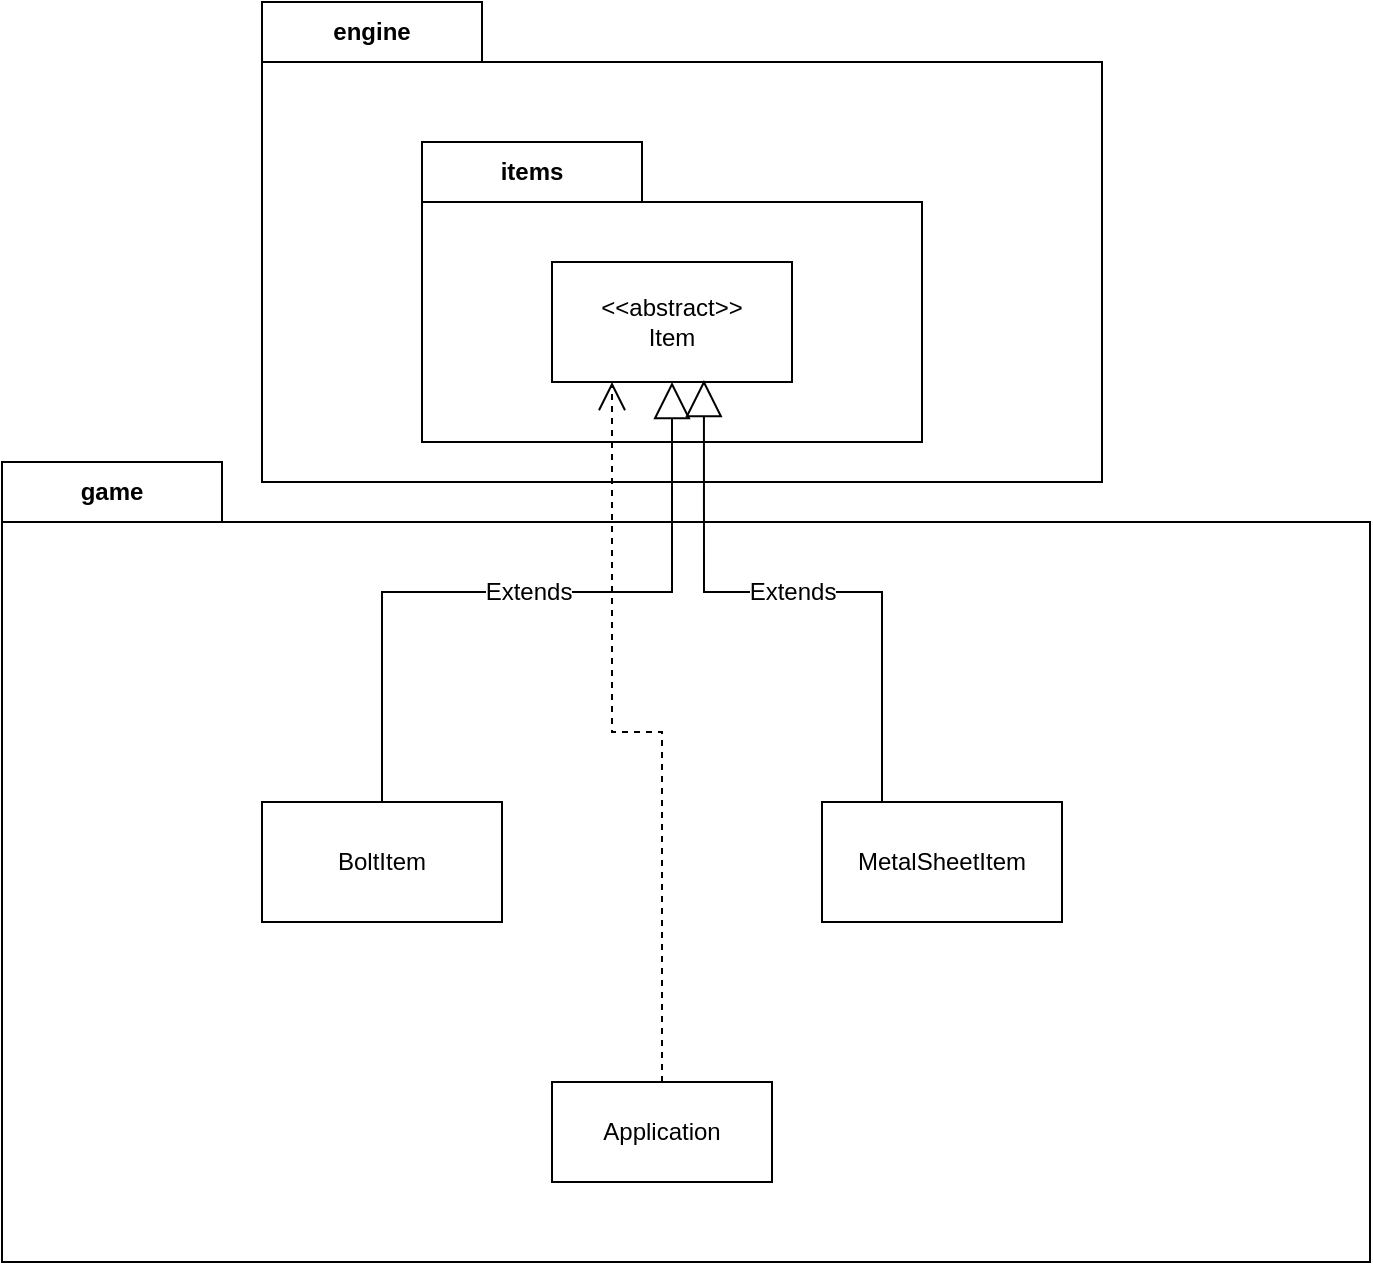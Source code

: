 <mxfile version="24.2.7" type="device" pages="4">
  <diagram id="C5RBs43oDa-KdzZeNtuy" name="REQ1">
    <mxGraphModel dx="1674" dy="1907" grid="1" gridSize="10" guides="1" tooltips="1" connect="1" arrows="1" fold="1" page="1" pageScale="1" pageWidth="827" pageHeight="1169" math="0" shadow="0">
      <root>
        <mxCell id="WIyWlLk6GJQsqaUBKTNV-0" />
        <mxCell id="WIyWlLk6GJQsqaUBKTNV-1" parent="WIyWlLk6GJQsqaUBKTNV-0" />
        <mxCell id="rHVA5mq2QciYAr80BaqT-0" value="engine" style="shape=folder;fontStyle=1;tabWidth=110;tabHeight=30;tabPosition=left;html=1;boundedLbl=1;labelInHeader=1;container=1;collapsible=0;whiteSpace=wrap;" parent="WIyWlLk6GJQsqaUBKTNV-1" vertex="1">
          <mxGeometry x="200" y="-70" width="420" height="240" as="geometry" />
        </mxCell>
        <mxCell id="rHVA5mq2QciYAr80BaqT-1" value="" style="html=1;strokeColor=none;resizeWidth=1;resizeHeight=1;fillColor=none;part=1;connectable=0;allowArrows=0;deletable=0;whiteSpace=wrap;" parent="rHVA5mq2QciYAr80BaqT-0" vertex="1">
          <mxGeometry width="420" height="168" relative="1" as="geometry">
            <mxPoint y="30" as="offset" />
          </mxGeometry>
        </mxCell>
        <mxCell id="yO3NyFbVk0AWl3uExOpS-0" value="items" style="shape=folder;fontStyle=1;tabWidth=110;tabHeight=30;tabPosition=left;html=1;boundedLbl=1;labelInHeader=1;container=1;collapsible=0;whiteSpace=wrap;" parent="WIyWlLk6GJQsqaUBKTNV-1" vertex="1">
          <mxGeometry x="280" width="250" height="150" as="geometry" />
        </mxCell>
        <mxCell id="yO3NyFbVk0AWl3uExOpS-1" value="Text" style="html=1;strokeColor=none;resizeWidth=1;resizeHeight=1;fillColor=none;part=1;connectable=0;allowArrows=0;deletable=0;whiteSpace=wrap;" parent="yO3NyFbVk0AWl3uExOpS-0" vertex="1">
          <mxGeometry width="250" height="105" relative="1" as="geometry">
            <mxPoint y="30" as="offset" />
          </mxGeometry>
        </mxCell>
        <mxCell id="lAmVYWWbRHRhbEYXAsF6-0" value="item" style="shape=folder;fontStyle=1;tabWidth=110;tabHeight=30;tabPosition=left;html=1;boundedLbl=1;labelInHeader=1;container=1;collapsible=0;whiteSpace=wrap;" parent="WIyWlLk6GJQsqaUBKTNV-1" vertex="1">
          <mxGeometry x="134" y="230" width="620" height="330" as="geometry" />
        </mxCell>
        <mxCell id="lAmVYWWbRHRhbEYXAsF6-1" value="" style="html=1;strokeColor=none;resizeWidth=1;resizeHeight=1;fillColor=none;part=1;connectable=0;allowArrows=0;deletable=0;whiteSpace=wrap;" parent="lAmVYWWbRHRhbEYXAsF6-0" vertex="1">
          <mxGeometry width="560" height="147" relative="1" as="geometry">
            <mxPoint y="30" as="offset" />
          </mxGeometry>
        </mxCell>
        <mxCell id="Qax1CvtSH4zR1qjZ1YHh-0" value="game" style="shape=folder;fontStyle=1;tabWidth=110;tabHeight=30;tabPosition=left;html=1;boundedLbl=1;labelInHeader=1;container=1;collapsible=0;whiteSpace=wrap;" parent="lAmVYWWbRHRhbEYXAsF6-0" vertex="1">
          <mxGeometry x="-64" y="-70" width="684" height="400" as="geometry" />
        </mxCell>
        <mxCell id="Qax1CvtSH4zR1qjZ1YHh-1" value="" style="html=1;strokeColor=none;resizeWidth=1;resizeHeight=1;fillColor=none;part=1;connectable=0;allowArrows=0;deletable=0;whiteSpace=wrap;" parent="Qax1CvtSH4zR1qjZ1YHh-0" vertex="1">
          <mxGeometry width="684.0" height="280" relative="1" as="geometry">
            <mxPoint y="30" as="offset" />
          </mxGeometry>
        </mxCell>
        <mxCell id="P6f4zEcdvFHGje0fbu4H-0" value="BoltItem" style="rounded=0;whiteSpace=wrap;html=1;" parent="WIyWlLk6GJQsqaUBKTNV-1" vertex="1">
          <mxGeometry x="200" y="330" width="120" height="60" as="geometry" />
        </mxCell>
        <mxCell id="P6f4zEcdvFHGje0fbu4H-1" value="&amp;lt;&amp;lt;abstract&amp;gt;&amp;gt;&lt;br&gt;Item" style="rounded=0;whiteSpace=wrap;html=1;" parent="WIyWlLk6GJQsqaUBKTNV-1" vertex="1">
          <mxGeometry x="345" y="60" width="120" height="60" as="geometry" />
        </mxCell>
        <mxCell id="P6f4zEcdvFHGje0fbu4H-2" value="MetalSheetItem" style="rounded=0;whiteSpace=wrap;html=1;" parent="WIyWlLk6GJQsqaUBKTNV-1" vertex="1">
          <mxGeometry x="480" y="330" width="120" height="60" as="geometry" />
        </mxCell>
        <mxCell id="P6f4zEcdvFHGje0fbu4H-3" value="Extends" style="endArrow=block;endSize=16;endFill=0;html=1;rounded=0;fontSize=12;exitX=0.5;exitY=0;exitDx=0;exitDy=0;entryX=0.5;entryY=1;entryDx=0;entryDy=0;edgeStyle=orthogonalEdgeStyle;" parent="WIyWlLk6GJQsqaUBKTNV-1" source="P6f4zEcdvFHGje0fbu4H-0" target="P6f4zEcdvFHGje0fbu4H-1" edge="1">
          <mxGeometry width="160" relative="1" as="geometry">
            <mxPoint x="610" y="370" as="sourcePoint" />
            <mxPoint x="260" y="250" as="targetPoint" />
          </mxGeometry>
        </mxCell>
        <mxCell id="P6f4zEcdvFHGje0fbu4H-4" value="Extends" style="endArrow=block;endSize=16;endFill=0;html=1;rounded=0;fontSize=12;exitX=0.25;exitY=0;exitDx=0;exitDy=0;entryX=0.633;entryY=0.983;entryDx=0;entryDy=0;entryPerimeter=0;edgeStyle=orthogonalEdgeStyle;" parent="WIyWlLk6GJQsqaUBKTNV-1" source="P6f4zEcdvFHGje0fbu4H-2" target="P6f4zEcdvFHGje0fbu4H-1" edge="1">
          <mxGeometry width="160" relative="1" as="geometry">
            <mxPoint x="270" y="340" as="sourcePoint" />
            <mxPoint x="410" y="230" as="targetPoint" />
          </mxGeometry>
        </mxCell>
        <mxCell id="w8ffshJkpPuotZxoT9FL-0" value="Application" style="html=1;whiteSpace=wrap;" parent="WIyWlLk6GJQsqaUBKTNV-1" vertex="1">
          <mxGeometry x="345" y="470" width="110" height="50" as="geometry" />
        </mxCell>
        <mxCell id="w8ffshJkpPuotZxoT9FL-2" value="" style="endArrow=open;endSize=12;dashed=1;html=1;rounded=0;fontSize=12;exitX=0.5;exitY=0;exitDx=0;exitDy=0;entryX=0.25;entryY=1;entryDx=0;entryDy=0;edgeStyle=orthogonalEdgeStyle;" parent="WIyWlLk6GJQsqaUBKTNV-1" source="w8ffshJkpPuotZxoT9FL-0" target="P6f4zEcdvFHGje0fbu4H-1" edge="1">
          <mxGeometry width="160" relative="1" as="geometry">
            <mxPoint x="410" y="480" as="sourcePoint" />
            <mxPoint x="270" y="400" as="targetPoint" />
          </mxGeometry>
        </mxCell>
      </root>
    </mxGraphModel>
  </diagram>
  <diagram id="tbKw_zTI3CpmeXUUsUPV" name="REQ2">
    <mxGraphModel dx="2555" dy="2127" grid="0" gridSize="10" guides="1" tooltips="1" connect="1" arrows="1" fold="1" page="0" pageScale="1" pageWidth="850" pageHeight="1100" math="0" shadow="0">
      <root>
        <mxCell id="0" />
        <mxCell id="1" parent="0" />
        <mxCell id="5KT2VVGtNUPwOz3VG2a5-1" value="engine" style="shape=folder;fontStyle=1;tabWidth=110;tabHeight=30;tabPosition=left;html=1;boundedLbl=1;labelInHeader=1;container=1;collapsible=0;whiteSpace=wrap;" parent="1" vertex="1">
          <mxGeometry x="-733" y="-947" width="1020" height="307" as="geometry" />
        </mxCell>
        <mxCell id="5KT2VVGtNUPwOz3VG2a5-2" value="" style="html=1;strokeColor=none;resizeWidth=1;resizeHeight=1;fillColor=none;part=1;connectable=0;allowArrows=0;deletable=0;whiteSpace=wrap;" parent="5KT2VVGtNUPwOz3VG2a5-1" vertex="1">
          <mxGeometry width="1020.0" height="207.2" relative="1" as="geometry">
            <mxPoint y="30" as="offset" />
          </mxGeometry>
        </mxCell>
        <mxCell id="4wcw3mllg-xkxoljCBNn-17" value="positions" style="shape=folder;fontStyle=1;tabWidth=110;tabHeight=30;tabPosition=left;html=1;boundedLbl=1;labelInHeader=1;container=1;collapsible=0;whiteSpace=wrap;" parent="1" vertex="1">
          <mxGeometry x="-176" y="-877" width="273" height="190" as="geometry" />
        </mxCell>
        <mxCell id="4wcw3mllg-xkxoljCBNn-18" value="" style="html=1;strokeColor=none;resizeWidth=1;resizeHeight=1;fillColor=none;part=1;connectable=0;allowArrows=0;deletable=0;whiteSpace=wrap;" parent="4wcw3mllg-xkxoljCBNn-17" vertex="1">
          <mxGeometry width="273" height="133" relative="1" as="geometry">
            <mxPoint y="30" as="offset" />
          </mxGeometry>
        </mxCell>
        <mxCell id="4wcw3mllg-xkxoljCBNn-15" value="items" style="shape=folder;fontStyle=1;tabWidth=110;tabHeight=30;tabPosition=left;html=1;boundedLbl=1;labelInHeader=1;container=1;collapsible=0;whiteSpace=wrap;" parent="1" vertex="1">
          <mxGeometry x="-540" y="-877" width="273" height="201" as="geometry" />
        </mxCell>
        <mxCell id="4wcw3mllg-xkxoljCBNn-16" value="" style="html=1;strokeColor=none;resizeWidth=1;resizeHeight=1;fillColor=none;part=1;connectable=0;allowArrows=0;deletable=0;whiteSpace=wrap;" parent="4wcw3mllg-xkxoljCBNn-15" vertex="1">
          <mxGeometry width="273" height="133" relative="1" as="geometry">
            <mxPoint y="30" as="offset" />
          </mxGeometry>
        </mxCell>
        <mxCell id="4wcw3mllg-xkxoljCBNn-11" value="position" style="shape=folder;fontStyle=1;tabWidth=110;tabHeight=30;tabPosition=left;html=1;boundedLbl=1;labelInHeader=1;container=1;collapsible=0;whiteSpace=wrap;" parent="1" vertex="1">
          <mxGeometry x="437" y="-327" width="277" height="164" as="geometry" />
        </mxCell>
        <mxCell id="4wcw3mllg-xkxoljCBNn-12" value="Text" style="html=1;strokeColor=none;resizeWidth=1;resizeHeight=1;fillColor=none;part=1;connectable=0;allowArrows=0;deletable=0;whiteSpace=wrap;" parent="4wcw3mllg-xkxoljCBNn-11" vertex="1">
          <mxGeometry width="277" height="114.8" relative="1" as="geometry">
            <mxPoint y="30" as="offset" />
          </mxGeometry>
        </mxCell>
        <mxCell id="x1OJ7VUyLiXdvT9VOZww-12" value="Location" style="html=1;whiteSpace=wrap;" parent="4wcw3mllg-xkxoljCBNn-11" vertex="1">
          <mxGeometry x="48" y="54.56" width="110" height="50" as="geometry" />
        </mxCell>
        <mxCell id="x1OJ7VUyLiXdvT9VOZww-18" value="tree" style="shape=folder;fontStyle=1;tabWidth=110;tabHeight=30;tabPosition=left;html=1;boundedLbl=1;labelInHeader=1;container=1;collapsible=0;whiteSpace=wrap;" parent="1" vertex="1">
          <mxGeometry x="-679" y="-332" width="1080" height="690" as="geometry" />
        </mxCell>
        <mxCell id="G_niWbEcUj-wh5wbXXBa-1" value="game" style="shape=folder;fontStyle=1;tabWidth=110;tabHeight=30;tabPosition=left;html=1;boundedLbl=1;labelInHeader=1;container=1;collapsible=0;whiteSpace=wrap;" parent="x1OJ7VUyLiXdvT9VOZww-18" vertex="1">
          <mxGeometry x="-108" y="-71" width="1188" height="761" as="geometry" />
        </mxCell>
        <mxCell id="HwgaxVZwfo7ee-6d7-Aw-18" value="tree" style="shape=folder;fontStyle=1;tabWidth=110;tabHeight=30;tabPosition=left;html=1;boundedLbl=1;labelInHeader=1;container=1;collapsible=0;whiteSpace=wrap;" vertex="1" parent="G_niWbEcUj-wh5wbXXBa-1">
          <mxGeometry x="579" y="61" width="409" height="436" as="geometry" />
        </mxCell>
        <mxCell id="HwgaxVZwfo7ee-6d7-Aw-19" value="" style="html=1;strokeColor=none;resizeWidth=1;resizeHeight=1;fillColor=none;part=1;connectable=0;allowArrows=0;deletable=0;whiteSpace=wrap;" vertex="1" parent="HwgaxVZwfo7ee-6d7-Aw-18">
          <mxGeometry width="409" height="305.2" relative="1" as="geometry">
            <mxPoint y="30" as="offset" />
          </mxGeometry>
        </mxCell>
        <mxCell id="G_niWbEcUj-wh5wbXXBa-2" value="" style="html=1;strokeColor=none;resizeWidth=1;resizeHeight=1;fillColor=none;part=1;connectable=0;allowArrows=0;deletable=0;whiteSpace=wrap;" parent="G_niWbEcUj-wh5wbXXBa-1" vertex="1">
          <mxGeometry width="1188" height="532.7" relative="1" as="geometry">
            <mxPoint y="30" as="offset" />
          </mxGeometry>
        </mxCell>
        <mxCell id="HwgaxVZwfo7ee-6d7-Aw-1" value="&amp;lt;&amp;lt;interface&amp;gt;&amp;gt;&lt;br&gt;GrowableGround" style="rounded=0;whiteSpace=wrap;html=1;" vertex="1" parent="G_niWbEcUj-wh5wbXXBa-1">
          <mxGeometry x="837.0" y="366.996" width="133.483" height="84.87" as="geometry" />
        </mxCell>
        <mxCell id="HwgaxVZwfo7ee-6d7-Aw-5" value="spawn" style="shape=folder;fontStyle=1;tabWidth=110;tabHeight=30;tabPosition=left;html=1;boundedLbl=1;labelInHeader=1;container=1;collapsible=0;whiteSpace=wrap;" vertex="1" parent="G_niWbEcUj-wh5wbXXBa-1">
          <mxGeometry x="610" y="546" width="234" height="161" as="geometry" />
        </mxCell>
        <mxCell id="HwgaxVZwfo7ee-6d7-Aw-6" value="" style="html=1;strokeColor=none;resizeWidth=1;resizeHeight=1;fillColor=none;part=1;connectable=0;allowArrows=0;deletable=0;whiteSpace=wrap;" vertex="1" parent="HwgaxVZwfo7ee-6d7-Aw-5">
          <mxGeometry width="234" height="112.7" relative="1" as="geometry">
            <mxPoint y="30" as="offset" />
          </mxGeometry>
        </mxCell>
        <mxCell id="HwgaxVZwfo7ee-6d7-Aw-4" value="&amp;lt;&amp;lt;Interface&amp;gt;&amp;gt;&lt;br&gt;SpawnItem" style="html=1;whiteSpace=wrap;" vertex="1" parent="HwgaxVZwfo7ee-6d7-Aw-5">
          <mxGeometry x="68.268" y="56.771" width="106.91" height="57.804" as="geometry" />
        </mxCell>
        <mxCell id="x1OJ7VUyLiXdvT9VOZww-21" value="Application" style="rounded=0;whiteSpace=wrap;html=1;" parent="G_niWbEcUj-wh5wbXXBa-1" vertex="1">
          <mxGeometry x="1041.998" y="229.004" width="133.483" height="84.87" as="geometry" />
        </mxCell>
        <mxCell id="4wcw3mllg-xkxoljCBNn-1" value="fruit" style="shape=folder;fontStyle=1;tabWidth=110;tabHeight=30;tabPosition=left;html=1;boundedLbl=1;labelInHeader=1;container=1;collapsible=0;whiteSpace=wrap;" parent="x1OJ7VUyLiXdvT9VOZww-18" vertex="1">
          <mxGeometry x="-2" y="46" width="445.72" height="275.84" as="geometry" />
        </mxCell>
        <mxCell id="4wcw3mllg-xkxoljCBNn-2" value="" style="html=1;strokeColor=none;resizeWidth=1;resizeHeight=1;fillColor=none;part=1;connectable=0;allowArrows=0;deletable=0;whiteSpace=wrap;" parent="4wcw3mllg-xkxoljCBNn-1" vertex="1">
          <mxGeometry width="360.603" height="165.255" relative="1" as="geometry">
            <mxPoint y="30" as="offset" />
          </mxGeometry>
        </mxCell>
        <mxCell id="4wcw3mllg-xkxoljCBNn-5" value="MatureFruit" style="rounded=0;whiteSpace=wrap;html=1;" parent="4wcw3mllg-xkxoljCBNn-1" vertex="1">
          <mxGeometry x="267" y="179" width="129.58" height="43.62" as="geometry" />
        </mxCell>
        <mxCell id="4wcw3mllg-xkxoljCBNn-6" value="SaplingFruit" style="rounded=0;whiteSpace=wrap;html=1;" parent="4wcw3mllg-xkxoljCBNn-1" vertex="1">
          <mxGeometry x="64.59" y="177" width="149.41" height="45.62" as="geometry" />
        </mxCell>
        <mxCell id="x1OJ7VUyLiXdvT9VOZww-19" value="" style="html=1;strokeColor=none;resizeWidth=1;resizeHeight=1;fillColor=none;part=1;connectable=0;allowArrows=0;deletable=0;whiteSpace=wrap;" parent="x1OJ7VUyLiXdvT9VOZww-18" vertex="1">
          <mxGeometry width="968.5" height="199.472" relative="1" as="geometry">
            <mxPoint y="30" as="offset" />
          </mxGeometry>
        </mxCell>
        <mxCell id="8y16kT2vgowIfnPgFnIf-2" value="1" style="text;html=1;align=center;verticalAlign=middle;resizable=0;points=[];autosize=1;strokeColor=none;fillColor=none;" parent="x1OJ7VUyLiXdvT9VOZww-18" vertex="1">
          <mxGeometry x="535.002" y="60.988" width="25" height="26" as="geometry" />
        </mxCell>
        <mxCell id="8y16kT2vgowIfnPgFnIf-1" value="0..*" style="text;html=1;align=center;verticalAlign=middle;resizable=0;points=[];autosize=1;strokeColor=none;fillColor=none;" parent="x1OJ7VUyLiXdvT9VOZww-18" vertex="1">
          <mxGeometry x="354.003" y="132.998" width="36" height="26" as="geometry" />
        </mxCell>
        <mxCell id="x1OJ7VUyLiXdvT9VOZww-2" value="&amp;lt;&amp;lt;abstract&amp;gt;&amp;gt;&lt;br&gt;Consumable" style="html=1;whiteSpace=wrap;" parent="x1OJ7VUyLiXdvT9VOZww-18" vertex="1">
          <mxGeometry x="185.999" y="101.998" width="170.456" height="52.576" as="geometry" />
        </mxCell>
        <mxCell id="4wcw3mllg-xkxoljCBNn-10" value="Extends" style="endArrow=block;endSize=16;endFill=0;html=1;rounded=0;fontSize=12;exitX=0.5;exitY=0;exitDx=0;exitDy=0;entryX=0.5;entryY=1;entryDx=0;entryDy=0;edgeStyle=orthogonalEdgeStyle;" parent="x1OJ7VUyLiXdvT9VOZww-18" source="4wcw3mllg-xkxoljCBNn-6" target="x1OJ7VUyLiXdvT9VOZww-2" edge="1">
          <mxGeometry width="160" relative="1" as="geometry">
            <mxPoint x="295.199" y="190.324" as="sourcePoint" />
            <mxPoint x="177.429" y="99.894" as="targetPoint" />
          </mxGeometry>
        </mxCell>
        <mxCell id="4wcw3mllg-xkxoljCBNn-7" value="Extends" style="endArrow=block;endSize=16;endFill=0;html=1;rounded=0;fontSize=12;exitX=0.5;exitY=0;exitDx=0;exitDy=0;edgeStyle=orthogonalEdgeStyle;entryX=0.5;entryY=1;entryDx=0;entryDy=0;" parent="x1OJ7VUyLiXdvT9VOZww-18" source="4wcw3mllg-xkxoljCBNn-5" target="x1OJ7VUyLiXdvT9VOZww-2" edge="1">
          <mxGeometry width="160" relative="1" as="geometry">
            <mxPoint x="156.81" y="192.427" as="sourcePoint" />
            <mxPoint x="232.395" y="103.048" as="targetPoint" />
          </mxGeometry>
        </mxCell>
        <mxCell id="x1OJ7VUyLiXdvT9VOZww-1" value="&amp;lt;&amp;lt;abstract&amp;gt;&amp;gt;&lt;br&gt;Item" style="html=1;whiteSpace=wrap;" parent="1" vertex="1">
          <mxGeometry x="-457.51" y="-775" width="110" height="50" as="geometry" />
        </mxCell>
        <mxCell id="x1OJ7VUyLiXdvT9VOZww-3" value="&amp;lt;&amp;lt;abstract&amp;gt;&amp;gt;&lt;br&gt;Ground" style="html=1;whiteSpace=wrap;" parent="1" vertex="1">
          <mxGeometry x="-112" y="-783" width="110" height="50" as="geometry" />
        </mxCell>
        <mxCell id="x1OJ7VUyLiXdvT9VOZww-4" value="&amp;lt;&amp;lt;abstract&amp;gt;&amp;gt;&lt;br&gt;Inheritree" style="html=1;whiteSpace=wrap;" parent="1" vertex="1">
          <mxGeometry x="-122" y="-274" width="110" height="50" as="geometry" />
        </mxCell>
        <mxCell id="x1OJ7VUyLiXdvT9VOZww-5" value="Extends" style="endArrow=block;endSize=16;endFill=0;html=1;rounded=0;fontSize=12;curved=1;exitX=0.5;exitY=0;exitDx=0;exitDy=0;entryX=0.5;entryY=1;entryDx=0;entryDy=0;" parent="1" source="x1OJ7VUyLiXdvT9VOZww-2" target="x1OJ7VUyLiXdvT9VOZww-1" edge="1">
          <mxGeometry width="160" relative="1" as="geometry">
            <mxPoint x="-247" y="-349" as="sourcePoint" />
            <mxPoint x="-87" y="-349" as="targetPoint" />
          </mxGeometry>
        </mxCell>
        <mxCell id="x1OJ7VUyLiXdvT9VOZww-6" value="Extends" style="endArrow=block;endSize=16;endFill=0;html=1;rounded=0;fontSize=12;curved=1;exitX=0.5;exitY=0;exitDx=0;exitDy=0;entryX=0.5;entryY=1;entryDx=0;entryDy=0;" parent="1" source="x1OJ7VUyLiXdvT9VOZww-4" target="x1OJ7VUyLiXdvT9VOZww-3" edge="1">
          <mxGeometry width="160" relative="1" as="geometry">
            <mxPoint x="-294" y="-316" as="sourcePoint" />
            <mxPoint x="-294" y="-405" as="targetPoint" />
          </mxGeometry>
        </mxCell>
        <mxCell id="x1OJ7VUyLiXdvT9VOZww-7" value="MatureTree" style="html=1;whiteSpace=wrap;" parent="1" vertex="1">
          <mxGeometry x="-189" y="-139" width="110" height="50" as="geometry" />
        </mxCell>
        <mxCell id="x1OJ7VUyLiXdvT9VOZww-8" value="SaplingTree" style="html=1;whiteSpace=wrap;" parent="1" vertex="1">
          <mxGeometry x="-38" y="-139" width="110" height="50" as="geometry" />
        </mxCell>
        <mxCell id="x1OJ7VUyLiXdvT9VOZww-9" value="Extends" style="endArrow=block;endSize=16;endFill=0;html=1;rounded=0;fontSize=12;exitX=0.5;exitY=0;exitDx=0;exitDy=0;entryX=0.5;entryY=1;entryDx=0;entryDy=0;edgeStyle=orthogonalEdgeStyle;" parent="1" source="x1OJ7VUyLiXdvT9VOZww-7" target="x1OJ7VUyLiXdvT9VOZww-4" edge="1">
          <mxGeometry width="160" relative="1" as="geometry">
            <mxPoint x="-57" y="-264" as="sourcePoint" />
            <mxPoint x="-57" y="-353" as="targetPoint" />
          </mxGeometry>
        </mxCell>
        <mxCell id="x1OJ7VUyLiXdvT9VOZww-10" value="Extends" style="endArrow=block;endSize=16;endFill=0;html=1;rounded=0;fontSize=12;exitX=0.5;exitY=0;exitDx=0;exitDy=0;entryX=0.573;entryY=0.98;entryDx=0;entryDy=0;entryPerimeter=0;edgeStyle=orthogonalEdgeStyle;" parent="1" source="x1OJ7VUyLiXdvT9VOZww-8" target="x1OJ7VUyLiXdvT9VOZww-4" edge="1">
          <mxGeometry width="160" relative="1" as="geometry">
            <mxPoint x="-47" y="-254" as="sourcePoint" />
            <mxPoint x="-47" y="-343" as="targetPoint" />
          </mxGeometry>
        </mxCell>
        <mxCell id="x1OJ7VUyLiXdvT9VOZww-23" value="" style="html=1;verticalAlign=bottom;endArrow=open;dashed=1;endSize=8;curved=0;rounded=0;fontSize=12;exitX=0.5;exitY=0;exitDx=0;exitDy=0;entryX=1;entryY=0.75;entryDx=0;entryDy=0;" parent="1" source="x1OJ7VUyLiXdvT9VOZww-21" target="x1OJ7VUyLiXdvT9VOZww-4" edge="1">
          <mxGeometry relative="1" as="geometry">
            <mxPoint x="-28" y="-104" as="sourcePoint" />
            <mxPoint x="122" y="-29" as="targetPoint" />
          </mxGeometry>
        </mxCell>
        <mxCell id="x1OJ7VUyLiXdvT9VOZww-26" value="" style="endArrow=open;endFill=1;endSize=12;html=1;rounded=0;fontSize=12;curved=1;exitX=0;exitY=0.5;exitDx=0;exitDy=0;entryX=1;entryY=0.5;entryDx=0;entryDy=0;" parent="1" source="x1OJ7VUyLiXdvT9VOZww-4" target="x1OJ7VUyLiXdvT9VOZww-2" edge="1">
          <mxGeometry width="160" relative="1" as="geometry">
            <mxPoint x="-114" y="-234" as="sourcePoint" />
            <mxPoint x="46" y="-234" as="targetPoint" />
          </mxGeometry>
        </mxCell>
        <mxCell id="HwgaxVZwfo7ee-6d7-Aw-7" value="" style="html=1;verticalAlign=bottom;endArrow=open;dashed=1;endSize=8;rounded=0;fontSize=12;exitX=1;exitY=0.5;exitDx=0;exitDy=0;entryX=0;entryY=0;entryDx=0;entryDy=0;edgeStyle=orthogonalEdgeStyle;" edge="1" parent="1" source="HwgaxVZwfo7ee-6d7-Aw-4" target="x1OJ7VUyLiXdvT9VOZww-12">
          <mxGeometry relative="1" as="geometry">
            <mxPoint x="-114" y="-442" as="sourcePoint" />
            <mxPoint x="383" y="-440" as="targetPoint" />
          </mxGeometry>
        </mxCell>
        <mxCell id="HwgaxVZwfo7ee-6d7-Aw-8" value="" style="endArrow=block;dashed=1;endFill=0;endSize=12;html=1;rounded=0;fontSize=12;curved=1;exitX=0.5;exitY=1;exitDx=0;exitDy=0;entryX=0.5;entryY=0;entryDx=0;entryDy=0;" edge="1" parent="1" source="x1OJ7VUyLiXdvT9VOZww-8" target="HwgaxVZwfo7ee-6d7-Aw-1">
          <mxGeometry width="160" relative="1" as="geometry">
            <mxPoint x="-189" y="-247" as="sourcePoint" />
            <mxPoint x="-29" y="-247" as="targetPoint" />
          </mxGeometry>
        </mxCell>
        <mxCell id="HwgaxVZwfo7ee-6d7-Aw-15" value="" style="html=1;verticalAlign=bottom;endArrow=open;dashed=1;endSize=8;rounded=0;fontSize=12;exitX=1;exitY=0.5;exitDx=0;exitDy=0;entryX=0.5;entryY=1;entryDx=0;entryDy=0;edgeStyle=orthogonalEdgeStyle;" edge="1" parent="1" source="HwgaxVZwfo7ee-6d7-Aw-1" target="x1OJ7VUyLiXdvT9VOZww-12">
          <mxGeometry relative="1" as="geometry">
            <mxPoint x="129" y="-11" as="sourcePoint" />
            <mxPoint x="626" y="-9" as="targetPoint" />
          </mxGeometry>
        </mxCell>
        <mxCell id="HwgaxVZwfo7ee-6d7-Aw-16" value="" style="endArrow=block;dashed=1;endFill=0;endSize=12;html=1;rounded=0;fontSize=12;curved=1;exitX=0.25;exitY=1;exitDx=0;exitDy=0;entryX=0.75;entryY=0;entryDx=0;entryDy=0;" edge="1" parent="1" source="x1OJ7VUyLiXdvT9VOZww-8" target="HwgaxVZwfo7ee-6d7-Aw-4">
          <mxGeometry width="160" relative="1" as="geometry">
            <mxPoint x="-21" y="20" as="sourcePoint" />
            <mxPoint x="140" y="84" as="targetPoint" />
          </mxGeometry>
        </mxCell>
        <mxCell id="HwgaxVZwfo7ee-6d7-Aw-17" value="" style="endArrow=block;dashed=1;endFill=0;endSize=12;html=1;rounded=0;fontSize=12;curved=1;exitX=0.5;exitY=1;exitDx=0;exitDy=0;entryX=0.25;entryY=0;entryDx=0;entryDy=0;" edge="1" parent="1" source="x1OJ7VUyLiXdvT9VOZww-7" target="HwgaxVZwfo7ee-6d7-Aw-4">
          <mxGeometry width="160" relative="1" as="geometry">
            <mxPoint x="-102.45" y="-91" as="sourcePoint" />
            <mxPoint x="-117.45" y="147" as="targetPoint" />
          </mxGeometry>
        </mxCell>
      </root>
    </mxGraphModel>
  </diagram>
  <diagram id="uC-2rIRE9kkG9Typu5dL" name="REQ3">
    <mxGraphModel dx="2474" dy="1138" grid="0" gridSize="10" guides="1" tooltips="1" connect="1" arrows="1" fold="1" page="0" pageScale="1" pageWidth="850" pageHeight="1100" math="0" shadow="0">
      <root>
        <mxCell id="0" />
        <mxCell id="1" parent="0" />
        <mxCell id="3IuSbbui6CiyCh3j6oXF-1" value="engine" style="shape=folder;fontStyle=1;tabWidth=110;tabHeight=30;tabPosition=left;html=1;boundedLbl=1;labelInHeader=1;container=1;collapsible=0;whiteSpace=wrap;" parent="1" vertex="1">
          <mxGeometry x="-575" y="-328" width="1178" height="280" as="geometry" />
        </mxCell>
        <mxCell id="3IuSbbui6CiyCh3j6oXF-2" value="" style="html=1;strokeColor=none;resizeWidth=1;resizeHeight=1;fillColor=none;part=1;connectable=0;allowArrows=0;deletable=0;whiteSpace=wrap;" parent="3IuSbbui6CiyCh3j6oXF-1" vertex="1">
          <mxGeometry width="1178" height="196.0" relative="1" as="geometry">
            <mxPoint y="30" as="offset" />
          </mxGeometry>
        </mxCell>
        <mxCell id="GLNMinciipwpLamiRynA-6" value="actions" style="shape=folder;fontStyle=1;tabWidth=110;tabHeight=30;tabPosition=left;html=1;boundedLbl=1;labelInHeader=1;container=1;collapsible=0;whiteSpace=wrap;" parent="1" vertex="1">
          <mxGeometry x="975" y="137" width="261" height="167" as="geometry" />
        </mxCell>
        <mxCell id="GLNMinciipwpLamiRynA-7" value="Text" style="html=1;strokeColor=none;resizeWidth=1;resizeHeight=1;fillColor=none;part=1;connectable=0;allowArrows=0;deletable=0;whiteSpace=wrap;" parent="GLNMinciipwpLamiRynA-6" vertex="1">
          <mxGeometry width="261" height="116.9" relative="1" as="geometry">
            <mxPoint y="30" as="offset" />
          </mxGeometry>
        </mxCell>
        <mxCell id="rNpLUtzABvfL4Hq_syrb-29" value="game" style="shape=folder;fontStyle=1;tabWidth=110;tabHeight=30;tabPosition=left;html=1;boundedLbl=1;labelInHeader=1;container=1;collapsible=0;whiteSpace=wrap;" parent="1" vertex="1">
          <mxGeometry x="-577" y="-9" width="1521" height="866" as="geometry" />
        </mxCell>
        <mxCell id="rNpLUtzABvfL4Hq_syrb-30" value="" style="html=1;strokeColor=none;resizeWidth=1;resizeHeight=1;fillColor=none;part=1;connectable=0;allowArrows=0;deletable=0;whiteSpace=wrap;" parent="rNpLUtzABvfL4Hq_syrb-29" vertex="1">
          <mxGeometry width="1521" height="606.2" relative="1" as="geometry">
            <mxPoint y="30" as="offset" />
          </mxGeometry>
        </mxCell>
        <mxCell id="AYcwtOdd7W_uwhmt9Xt0-31" value="spawn" style="shape=folder;fontStyle=1;tabWidth=110;tabHeight=30;tabPosition=left;html=1;boundedLbl=1;labelInHeader=1;container=1;collapsible=0;whiteSpace=wrap;" parent="rNpLUtzABvfL4Hq_syrb-29" vertex="1">
          <mxGeometry x="406.189" y="85.569" width="304.642" height="259.8" as="geometry" />
        </mxCell>
        <mxCell id="AYcwtOdd7W_uwhmt9Xt0-32" value="" style="html=1;strokeColor=none;resizeWidth=1;resizeHeight=1;fillColor=none;part=1;connectable=0;allowArrows=0;deletable=0;whiteSpace=wrap;" parent="AYcwtOdd7W_uwhmt9Xt0-31" vertex="1">
          <mxGeometry width="304.642" height="181.86" relative="1" as="geometry">
            <mxPoint y="30" as="offset" />
          </mxGeometry>
        </mxCell>
        <mxCell id="AYcwtOdd7W_uwhmt9Xt0-13" value="1" style="text;html=1;align=center;verticalAlign=middle;resizable=0;points=[];autosize=1;strokeColor=none;fillColor=none;fontSize=16;" parent="AYcwtOdd7W_uwhmt9Xt0-31" vertex="1">
          <mxGeometry x="228.481" y="56.702" width="27" height="31" as="geometry" />
        </mxCell>
        <mxCell id="jvv-KnBGwUp2KbZlinHX-2" value="&amp;lt;&amp;lt;interface&amp;gt;&amp;gt;&lt;br&gt;SpawnActor" style="rounded=0;whiteSpace=wrap;html=1;" parent="AYcwtOdd7W_uwhmt9Xt0-31" vertex="1">
          <mxGeometry x="100.443" y="41.24" width="132.453" height="61.857" as="geometry" />
        </mxCell>
        <mxCell id="rNpLUtzABvfL4Hq_syrb-5" value="ground" style="shape=folder;fontStyle=1;tabWidth=110;tabHeight=30;tabPosition=left;html=1;boundedLbl=1;labelInHeader=1;container=1;collapsible=0;whiteSpace=wrap;" parent="rNpLUtzABvfL4Hq_syrb-29" vertex="1">
          <mxGeometry x="19.87" y="61.86" width="358.13" height="256.14" as="geometry" />
        </mxCell>
        <mxCell id="rNpLUtzABvfL4Hq_syrb-6" value="" style="html=1;strokeColor=none;resizeWidth=1;resizeHeight=1;fillColor=none;part=1;connectable=0;allowArrows=0;deletable=0;whiteSpace=wrap;" parent="rNpLUtzABvfL4Hq_syrb-5" vertex="1">
          <mxGeometry width="358.13" height="179.298" relative="1" as="geometry">
            <mxPoint y="30" as="offset" />
          </mxGeometry>
        </mxCell>
        <mxCell id="HugziL1cgs2koYd_mO-T-3" value="1" style="text;html=1;align=center;verticalAlign=middle;resizable=0;points=[];autosize=1;strokeColor=none;fillColor=none;" parent="rNpLUtzABvfL4Hq_syrb-5" vertex="1">
          <mxGeometry x="321.582" y="63.14" width="25" height="26" as="geometry" />
        </mxCell>
        <mxCell id="7BCsGbkJAV3tCoY3kmuh-1" value="Floor" style="rounded=0;whiteSpace=wrap;html=1;" parent="rNpLUtzABvfL4Hq_syrb-5" vertex="1">
          <mxGeometry x="29.13" y="55.13" width="120" height="60" as="geometry" />
        </mxCell>
        <mxCell id="AYcwtOdd7W_uwhmt9Xt0-33" value="Crater" style="rounded=0;whiteSpace=wrap;html=1;" parent="rNpLUtzABvfL4Hq_syrb-5" vertex="1">
          <mxGeometry x="189.128" y="53.277" width="132.453" height="61.857" as="geometry" />
        </mxCell>
        <mxCell id="jvv-KnBGwUp2KbZlinHX-1" value="HuntsmanSpiderSpawn" style="rounded=0;whiteSpace=wrap;html=1;" parent="rNpLUtzABvfL4Hq_syrb-29" vertex="1">
          <mxGeometry x="482.349" y="264.955" width="181.019" height="63.919" as="geometry" />
        </mxCell>
        <mxCell id="AYcwtOdd7W_uwhmt9Xt0-3" value="HuntsmanSpider" style="html=1;whiteSpace=wrap;" parent="rNpLUtzABvfL4Hq_syrb-29" vertex="1">
          <mxGeometry x="512.151" y="427.845" width="121.415" height="51.548" as="geometry" />
        </mxCell>
        <mxCell id="wd-8fUZ9_Ns7fyJbXrfK-5" value="1" style="text;html=1;align=center;verticalAlign=middle;resizable=0;points=[];autosize=1;strokeColor=none;fillColor=none;" parent="rNpLUtzABvfL4Hq_syrb-29" vertex="1">
          <mxGeometry x="629.151" y="401.04" width="25" height="26" as="geometry" />
        </mxCell>
        <mxCell id="rNpLUtzABvfL4Hq_syrb-1" value="action" style="shape=folder;fontStyle=1;tabWidth=110;tabHeight=30;tabPosition=left;html=1;boundedLbl=1;labelInHeader=1;container=1;collapsible=0;whiteSpace=wrap;" parent="rNpLUtzABvfL4Hq_syrb-29" vertex="1">
          <mxGeometry x="1225" y="54" width="238" height="230" as="geometry" />
        </mxCell>
        <mxCell id="rNpLUtzABvfL4Hq_syrb-2" value="" style="html=1;strokeColor=none;resizeWidth=1;resizeHeight=1;fillColor=none;part=1;connectable=0;allowArrows=0;deletable=0;whiteSpace=wrap;" parent="rNpLUtzABvfL4Hq_syrb-1" vertex="1">
          <mxGeometry width="346" height="221" relative="1" as="geometry">
            <mxPoint y="30" as="offset" />
          </mxGeometry>
        </mxCell>
        <mxCell id="gvje-2-jceH0avJ8nnTr-1" value="AttackAction" style="html=1;whiteSpace=wrap;" parent="rNpLUtzABvfL4Hq_syrb-1" vertex="1">
          <mxGeometry x="69" y="152" width="110" height="50" as="geometry" />
        </mxCell>
        <mxCell id="FC8Gp6jBBfjlMGQnQ1bj-2" value="1" style="text;html=1;align=center;verticalAlign=middle;resizable=0;points=[];autosize=1;strokeColor=none;fillColor=none;" vertex="1" parent="rNpLUtzABvfL4Hq_syrb-1">
          <mxGeometry x="124" y="204" width="25" height="26" as="geometry" />
        </mxCell>
        <mxCell id="FC8Gp6jBBfjlMGQnQ1bj-6" value="0..*" style="text;html=1;align=center;verticalAlign=middle;resizable=0;points=[];autosize=1;strokeColor=none;fillColor=none;" vertex="1" parent="rNpLUtzABvfL4Hq_syrb-1">
          <mxGeometry x="124" y="126" width="36" height="26" as="geometry" />
        </mxCell>
        <mxCell id="rNpLUtzABvfL4Hq_syrb-10" value="weapon" style="shape=folder;fontStyle=1;tabWidth=110;tabHeight=30;tabPosition=left;html=1;boundedLbl=1;labelInHeader=1;container=1;collapsible=0;whiteSpace=wrap;" parent="rNpLUtzABvfL4Hq_syrb-29" vertex="1">
          <mxGeometry x="917" y="472" width="360" height="172" as="geometry" />
        </mxCell>
        <mxCell id="rNpLUtzABvfL4Hq_syrb-11" value="Text" style="html=1;strokeColor=none;resizeWidth=1;resizeHeight=1;fillColor=none;part=1;connectable=0;allowArrows=0;deletable=0;whiteSpace=wrap;" parent="rNpLUtzABvfL4Hq_syrb-10" vertex="1">
          <mxGeometry width="360" height="120.4" relative="1" as="geometry">
            <mxPoint y="30" as="offset" />
          </mxGeometry>
        </mxCell>
        <mxCell id="AYcwtOdd7W_uwhmt9Xt0-23" value="LongLegWeapon" style="html=1;whiteSpace=wrap;" parent="rNpLUtzABvfL4Hq_syrb-10" vertex="1">
          <mxGeometry x="117" y="61" width="110" height="50" as="geometry" />
        </mxCell>
        <mxCell id="HugziL1cgs2koYd_mO-T-1" value="" style="endArrow=block;dashed=1;endFill=0;endSize=12;html=1;rounded=0;exitX=0.5;exitY=0;exitDx=0;exitDy=0;entryX=0.5;entryY=1;entryDx=0;entryDy=0;" parent="rNpLUtzABvfL4Hq_syrb-29" source="jvv-KnBGwUp2KbZlinHX-1" target="jvv-KnBGwUp2KbZlinHX-2" edge="1">
          <mxGeometry width="160" relative="1" as="geometry">
            <mxPoint x="510" y="187" as="sourcePoint" />
            <mxPoint x="670" y="187" as="targetPoint" />
          </mxGeometry>
        </mxCell>
        <mxCell id="HugziL1cgs2koYd_mO-T-2" value="" style="endArrow=open;endFill=1;endSize=12;html=1;rounded=0;exitX=1;exitY=0.5;exitDx=0;exitDy=0;entryX=0;entryY=0.5;entryDx=0;entryDy=0;edgeStyle=orthogonalEdgeStyle;" parent="rNpLUtzABvfL4Hq_syrb-29" source="AYcwtOdd7W_uwhmt9Xt0-33" target="jvv-KnBGwUp2KbZlinHX-2" edge="1">
          <mxGeometry width="160" relative="1" as="geometry">
            <mxPoint x="418" y="111" as="sourcePoint" />
            <mxPoint x="578" y="111" as="targetPoint" />
          </mxGeometry>
        </mxCell>
        <mxCell id="3JUr4MS4jNHVbsw-vfyT-1" value="1" style="text;html=1;align=center;verticalAlign=middle;resizable=0;points=[];autosize=1;strokeColor=none;fillColor=none;" parent="rNpLUtzABvfL4Hq_syrb-29" vertex="1">
          <mxGeometry x="470" y="128.87" width="25" height="26" as="geometry" />
        </mxCell>
        <mxCell id="byfUn65wLyJYN_vzN7ds-1" value="Player" style="html=1;whiteSpace=wrap;" parent="rNpLUtzABvfL4Hq_syrb-29" vertex="1">
          <mxGeometry x="1088" y="77" width="110" height="50" as="geometry" />
        </mxCell>
        <mxCell id="byfUn65wLyJYN_vzN7ds-3" value="FancyMessage" style="html=1;whiteSpace=wrap;" parent="rNpLUtzABvfL4Hq_syrb-29" vertex="1">
          <mxGeometry x="1091" y="195" width="110" height="50" as="geometry" />
        </mxCell>
        <mxCell id="byfUn65wLyJYN_vzN7ds-4" value="Use" style="endArrow=open;endSize=12;dashed=1;html=1;rounded=0;fontSize=12;curved=1;exitX=0.5;exitY=1;exitDx=0;exitDy=0;entryX=0.5;entryY=0;entryDx=0;entryDy=0;" parent="rNpLUtzABvfL4Hq_syrb-29" source="byfUn65wLyJYN_vzN7ds-1" target="byfUn65wLyJYN_vzN7ds-3" edge="1">
          <mxGeometry width="160" relative="1" as="geometry">
            <mxPoint x="1210" y="234" as="sourcePoint" />
            <mxPoint x="1370" y="234" as="targetPoint" />
          </mxGeometry>
        </mxCell>
        <mxCell id="rNpLUtzABvfL4Hq_syrb-19" value="actor" style="shape=folder;fontStyle=1;tabWidth=110;tabHeight=30;tabPosition=left;html=1;boundedLbl=1;labelInHeader=1;container=1;collapsible=0;whiteSpace=wrap;" parent="1" vertex="1">
          <mxGeometry x="204" y="-271" width="353" height="141" as="geometry" />
        </mxCell>
        <mxCell id="rNpLUtzABvfL4Hq_syrb-20" value="" style="html=1;strokeColor=none;resizeWidth=1;resizeHeight=1;fillColor=none;part=1;connectable=0;allowArrows=0;deletable=0;whiteSpace=wrap;" parent="rNpLUtzABvfL4Hq_syrb-19" vertex="1">
          <mxGeometry width="353" height="97.3" relative="1" as="geometry">
            <mxPoint y="30" as="offset" />
          </mxGeometry>
        </mxCell>
        <mxCell id="wd-8fUZ9_Ns7fyJbXrfK-6" value="0..*" style="text;html=1;align=center;verticalAlign=middle;resizable=0;points=[];autosize=1;strokeColor=none;fillColor=none;" parent="rNpLUtzABvfL4Hq_syrb-19" vertex="1">
          <mxGeometry x="183.997" y="101.996" width="36" height="26" as="geometry" />
        </mxCell>
        <mxCell id="AYcwtOdd7W_uwhmt9Xt0-4" value="&amp;lt;&amp;lt;abstract&amp;gt;&amp;gt;&lt;br&gt;actor" style="html=1;whiteSpace=wrap;" parent="rNpLUtzABvfL4Hq_syrb-19" vertex="1">
          <mxGeometry x="38" y="58" width="110" height="50" as="geometry" />
        </mxCell>
        <mxCell id="AYcwtOdd7W_uwhmt9Xt0-14" value="1" style="text;html=1;align=center;verticalAlign=middle;resizable=0;points=[];autosize=1;strokeColor=none;fillColor=none;fontSize=16;" parent="rNpLUtzABvfL4Hq_syrb-19" vertex="1">
          <mxGeometry x="56" y="110" width="27" height="31" as="geometry" />
        </mxCell>
        <mxCell id="rNpLUtzABvfL4Hq_syrb-31" style="edgeStyle=none;curved=1;rounded=0;orthogonalLoop=1;jettySize=auto;html=1;exitX=1;exitY=0.5;exitDx=0;exitDy=0;fontSize=12;startSize=8;endSize=8;" parent="rNpLUtzABvfL4Hq_syrb-19" source="AYcwtOdd7W_uwhmt9Xt0-4" target="AYcwtOdd7W_uwhmt9Xt0-4" edge="1">
          <mxGeometry relative="1" as="geometry" />
        </mxCell>
        <mxCell id="AYcwtOdd7W_uwhmt9Xt0-15" value="&amp;lt;&amp;lt;interface&amp;gt;&amp;gt;&lt;br&gt;Behaviour" style="html=1;whiteSpace=wrap;" parent="rNpLUtzABvfL4Hq_syrb-19" vertex="1">
          <mxGeometry x="195" y="52" width="110" height="50" as="geometry" />
        </mxCell>
        <mxCell id="FC8Gp6jBBfjlMGQnQ1bj-5" value="1" style="text;html=1;align=center;verticalAlign=middle;resizable=0;points=[];autosize=1;strokeColor=none;fillColor=none;" vertex="1" parent="rNpLUtzABvfL4Hq_syrb-19">
          <mxGeometry x="140" y="115" width="25" height="26" as="geometry" />
        </mxCell>
        <mxCell id="FC8Gp6jBBfjlMGQnQ1bj-7" value="Use" style="endArrow=open;endSize=12;dashed=1;html=1;rounded=0;fontSize=12;curved=1;exitX=0;exitY=0.5;exitDx=0;exitDy=0;entryX=1;entryY=0.25;entryDx=0;entryDy=0;" edge="1" parent="rNpLUtzABvfL4Hq_syrb-19" source="AYcwtOdd7W_uwhmt9Xt0-15" target="AYcwtOdd7W_uwhmt9Xt0-4">
          <mxGeometry width="160" relative="1" as="geometry">
            <mxPoint x="452" y="101" as="sourcePoint" />
            <mxPoint x="455" y="169" as="targetPoint" />
          </mxGeometry>
        </mxCell>
        <mxCell id="rNpLUtzABvfL4Hq_syrb-17" value="behaviour" style="shape=folder;fontStyle=1;tabWidth=110;tabHeight=30;tabPosition=left;html=1;boundedLbl=1;labelInHeader=1;container=1;collapsible=0;whiteSpace=wrap;" parent="1" vertex="1">
          <mxGeometry x="239" y="229" width="382" height="118" as="geometry" />
        </mxCell>
        <mxCell id="rNpLUtzABvfL4Hq_syrb-18" value="" style="html=1;strokeColor=none;resizeWidth=1;resizeHeight=1;fillColor=none;part=1;connectable=0;allowArrows=0;deletable=0;whiteSpace=wrap;" parent="rNpLUtzABvfL4Hq_syrb-17" vertex="1">
          <mxGeometry width="382" height="82.6" relative="1" as="geometry">
            <mxPoint y="30" as="offset" />
          </mxGeometry>
        </mxCell>
        <mxCell id="rNpLUtzABvfL4Hq_syrb-12" value="weapon" style="shape=folder;fontStyle=1;tabWidth=110;tabHeight=30;tabPosition=left;html=1;boundedLbl=1;labelInHeader=1;container=1;collapsible=0;whiteSpace=wrap;" parent="1" vertex="1">
          <mxGeometry x="977" y="437" width="257" height="132" as="geometry" />
        </mxCell>
        <mxCell id="rNpLUtzABvfL4Hq_syrb-13" value="Text" style="html=1;strokeColor=none;resizeWidth=1;resizeHeight=1;fillColor=none;part=1;connectable=0;allowArrows=0;deletable=0;whiteSpace=wrap;" parent="rNpLUtzABvfL4Hq_syrb-12" vertex="1">
          <mxGeometry width="257" height="92.4" relative="1" as="geometry">
            <mxPoint y="30" as="offset" />
          </mxGeometry>
        </mxCell>
        <mxCell id="AYcwtOdd7W_uwhmt9Xt0-17" value="&amp;lt;&amp;lt;interface&amp;gt;&amp;gt;&lt;br&gt;Weapon" style="html=1;whiteSpace=wrap;" parent="rNpLUtzABvfL4Hq_syrb-12" vertex="1">
          <mxGeometry x="71" y="50" width="110" height="50" as="geometry" />
        </mxCell>
        <mxCell id="AYcwtOdd7W_uwhmt9Xt0-30" value="0..*" style="text;html=1;align=center;verticalAlign=middle;resizable=0;points=[];autosize=1;strokeColor=none;fillColor=none;fontSize=16;" parent="rNpLUtzABvfL4Hq_syrb-12" vertex="1">
          <mxGeometry x="127" y="25" width="42" height="31" as="geometry" />
        </mxCell>
        <mxCell id="FC8Gp6jBBfjlMGQnQ1bj-3" value="1" style="text;html=1;align=center;verticalAlign=middle;resizable=0;points=[];autosize=1;strokeColor=none;fillColor=none;" vertex="1" parent="rNpLUtzABvfL4Hq_syrb-12">
          <mxGeometry x="40" y="30" width="25" height="26" as="geometry" />
        </mxCell>
        <mxCell id="rNpLUtzABvfL4Hq_syrb-7" value="position" style="shape=folder;fontStyle=1;tabWidth=110;tabHeight=30;tabPosition=left;html=1;boundedLbl=1;labelInHeader=1;container=1;collapsible=0;whiteSpace=wrap;" parent="1" vertex="1">
          <mxGeometry x="-501" y="-285" width="255" height="216" as="geometry" />
        </mxCell>
        <mxCell id="rNpLUtzABvfL4Hq_syrb-8" value="" style="html=1;strokeColor=none;resizeWidth=1;resizeHeight=1;fillColor=none;part=1;connectable=0;allowArrows=0;deletable=0;whiteSpace=wrap;" parent="rNpLUtzABvfL4Hq_syrb-7" vertex="1">
          <mxGeometry width="255" height="151.2" relative="1" as="geometry">
            <mxPoint y="30" as="offset" />
          </mxGeometry>
        </mxCell>
        <mxCell id="AYcwtOdd7W_uwhmt9Xt0-2" value="Location" style="html=1;whiteSpace=wrap;" parent="rNpLUtzABvfL4Hq_syrb-7" vertex="1">
          <mxGeometry x="106" y="43" width="110" height="50" as="geometry" />
        </mxCell>
        <mxCell id="AYcwtOdd7W_uwhmt9Xt0-5" value="SpiderAttackBehaviour" style="html=1;whiteSpace=wrap;" parent="1" vertex="1">
          <mxGeometry x="411" y="272" width="165" height="50" as="geometry" />
        </mxCell>
        <mxCell id="AYcwtOdd7W_uwhmt9Xt0-16" value="" style="endArrow=block;dashed=1;endFill=0;endSize=12;html=1;rounded=0;fontSize=12;exitX=0.5;exitY=0;exitDx=0;exitDy=0;entryX=0.5;entryY=1;entryDx=0;entryDy=0;edgeStyle=orthogonalEdgeStyle;" parent="1" source="AYcwtOdd7W_uwhmt9Xt0-26" target="AYcwtOdd7W_uwhmt9Xt0-15" edge="1">
          <mxGeometry width="160" relative="1" as="geometry">
            <mxPoint x="330" y="340" as="sourcePoint" />
            <mxPoint x="330" y="189.0" as="targetPoint" />
          </mxGeometry>
        </mxCell>
        <mxCell id="AYcwtOdd7W_uwhmt9Xt0-18" value="" style="endArrow=open;endFill=1;endSize=12;html=1;rounded=0;fontSize=12;exitX=0.465;exitY=0.99;exitDx=0;exitDy=0;entryX=0.5;entryY=0;entryDx=0;entryDy=0;edgeStyle=orthogonalEdgeStyle;exitPerimeter=0;" parent="1" source="AYcwtOdd7W_uwhmt9Xt0-5" target="AYcwtOdd7W_uwhmt9Xt0-17" edge="1">
          <mxGeometry width="160" relative="1" as="geometry">
            <mxPoint x="675.5" y="266" as="sourcePoint" />
            <mxPoint x="835.5" y="266" as="targetPoint" />
          </mxGeometry>
        </mxCell>
        <mxCell id="AYcwtOdd7W_uwhmt9Xt0-26" value="WanderBehaviour" style="html=1;whiteSpace=wrap;" parent="1" vertex="1">
          <mxGeometry x="266.5" y="272" width="110" height="50" as="geometry" />
        </mxCell>
        <mxCell id="AYcwtOdd7W_uwhmt9Xt0-27" value="" style="endArrow=block;dashed=1;endFill=0;endSize=12;html=1;rounded=0;fontSize=12;exitX=0.5;exitY=0;exitDx=0;exitDy=0;entryX=0.5;entryY=1;entryDx=0;entryDy=0;edgeStyle=orthogonalEdgeStyle;" parent="1" source="AYcwtOdd7W_uwhmt9Xt0-5" target="AYcwtOdd7W_uwhmt9Xt0-15" edge="1">
          <mxGeometry width="160" relative="1" as="geometry">
            <mxPoint x="333" y="304.5" as="sourcePoint" />
            <mxPoint x="446" y="233.5" as="targetPoint" />
          </mxGeometry>
        </mxCell>
        <mxCell id="AYcwtOdd7W_uwhmt9Xt0-29" value="1" style="text;html=1;align=center;verticalAlign=middle;resizable=0;points=[];autosize=1;strokeColor=none;fillColor=none;fontSize=16;" parent="1" vertex="1">
          <mxGeometry x="487" y="318" width="27" height="31" as="geometry" />
        </mxCell>
        <mxCell id="AYcwtOdd7W_uwhmt9Xt0-34" value="&amp;lt;&amp;lt;abstract&amp;gt;&amp;gt;&lt;div&gt;Ground&lt;/div&gt;" style="rounded=0;whiteSpace=wrap;html=1;" parent="1" vertex="1">
          <mxGeometry x="-425" y="-160" width="120" height="60" as="geometry" />
        </mxCell>
        <mxCell id="AYcwtOdd7W_uwhmt9Xt0-35" value="Extends" style="endArrow=block;endSize=16;endFill=0;html=1;rounded=0;fontSize=12;exitX=0.5;exitY=0;exitDx=0;exitDy=0;entryX=0.5;entryY=1;entryDx=0;entryDy=0;edgeStyle=orthogonalEdgeStyle;" parent="1" source="AYcwtOdd7W_uwhmt9Xt0-33" target="AYcwtOdd7W_uwhmt9Xt0-34" edge="1">
          <mxGeometry width="160" relative="1" as="geometry">
            <mxPoint x="148" y="48.5" as="sourcePoint" />
            <mxPoint x="308" y="48.5" as="targetPoint" />
            <Array as="points">
              <mxPoint x="-302" y="40" />
              <mxPoint x="-365" y="40" />
            </Array>
          </mxGeometry>
        </mxCell>
        <mxCell id="rNpLUtzABvfL4Hq_syrb-9" value="" style="endArrow=block;dashed=1;endFill=0;endSize=12;html=1;rounded=0;fontSize=12;exitX=0.5;exitY=0;exitDx=0;exitDy=0;entryX=0.5;entryY=1;entryDx=0;entryDy=0;edgeStyle=orthogonalEdgeStyle;" parent="1" source="AYcwtOdd7W_uwhmt9Xt0-23" target="AYcwtOdd7W_uwhmt9Xt0-17" edge="1">
          <mxGeometry width="160" relative="1" as="geometry">
            <mxPoint x="643" y="382" as="sourcePoint" />
            <mxPoint x="803" y="382" as="targetPoint" />
            <Array as="points">
              <mxPoint x="512" y="514" />
              <mxPoint x="808" y="514" />
              <mxPoint x="808" y="582" />
              <mxPoint x="1103" y="582" />
            </Array>
          </mxGeometry>
        </mxCell>
        <mxCell id="rNpLUtzABvfL4Hq_syrb-24" value="" style="endArrow=open;endFill=1;endSize=12;html=1;rounded=0;fontSize=12;exitX=1;exitY=0.25;exitDx=0;exitDy=0;entryX=0.5;entryY=1;entryDx=0;entryDy=0;edgeStyle=orthogonalEdgeStyle;" parent="1" source="jvv-KnBGwUp2KbZlinHX-2" target="AYcwtOdd7W_uwhmt9Xt0-4" edge="1">
          <mxGeometry width="160" relative="1" as="geometry">
            <mxPoint x="274" y="165" as="sourcePoint" />
            <mxPoint x="434" y="165" as="targetPoint" />
          </mxGeometry>
        </mxCell>
        <mxCell id="rNpLUtzABvfL4Hq_syrb-32" value="" style="endArrow=open;endFill=1;endSize=12;html=1;rounded=0;fontSize=12;exitX=1;exitY=0.5;exitDx=0;exitDy=0;entryX=0.25;entryY=1;entryDx=0;entryDy=0;edgeStyle=elbowEdgeStyle;elbow=vertical;" parent="1" source="AYcwtOdd7W_uwhmt9Xt0-3" target="AYcwtOdd7W_uwhmt9Xt0-15" edge="1">
          <mxGeometry width="160" relative="1" as="geometry">
            <mxPoint x="194" y="260" as="sourcePoint" />
            <mxPoint x="354" y="260" as="targetPoint" />
            <Array as="points">
              <mxPoint x="213" y="211" />
            </Array>
          </mxGeometry>
        </mxCell>
        <mxCell id="GLNMinciipwpLamiRynA-2" value="Extends" style="endArrow=block;endSize=16;endFill=0;html=1;rounded=0;fontSize=12;curved=1;exitX=1;exitY=0.5;exitDx=0;exitDy=0;entryX=0;entryY=0.5;entryDx=0;entryDy=0;" parent="1" source="gvje-2-jceH0avJ8nnTr-1" target="GLNMinciipwpLamiRynA-3" edge="1">
          <mxGeometry width="160" relative="1" as="geometry">
            <mxPoint x="1037" y="216" as="sourcePoint" />
            <mxPoint x="1003" y="219" as="targetPoint" />
          </mxGeometry>
        </mxCell>
        <mxCell id="GLNMinciipwpLamiRynA-3" value="&amp;lt;&amp;lt;abstract&amp;gt;&amp;gt;&lt;br&gt;actions" style="rounded=0;whiteSpace=wrap;html=1;" parent="1" vertex="1">
          <mxGeometry x="1012" y="189" width="120" height="60" as="geometry" />
        </mxCell>
        <mxCell id="GLNMinciipwpLamiRynA-8" value="Extends" style="endArrow=block;endSize=16;endFill=0;html=1;rounded=0;fontSize=12;exitX=1;exitY=0.75;exitDx=0;exitDy=0;entryX=0;entryY=1;entryDx=0;entryDy=0;edgeStyle=orthogonalEdgeStyle;" parent="1" source="AYcwtOdd7W_uwhmt9Xt0-3" target="AYcwtOdd7W_uwhmt9Xt0-4" edge="1">
          <mxGeometry width="160" relative="1" as="geometry">
            <mxPoint x="196.14" y="315.27" as="sourcePoint" />
            <mxPoint x="196.14" y="241.27" as="targetPoint" />
            <Array as="points">
              <mxPoint x="180" y="458" />
              <mxPoint x="180" y="-55" />
            </Array>
          </mxGeometry>
        </mxCell>
        <mxCell id="DzQSYmd-_Dv9U3OE-egw-1" value="" style="endArrow=open;endSize=12;dashed=1;html=1;rounded=0;fontSize=12;exitX=0.5;exitY=0;exitDx=0;exitDy=0;entryX=1;entryY=1;entryDx=0;entryDy=0;edgeStyle=orthogonalEdgeStyle;" parent="1" source="jvv-KnBGwUp2KbZlinHX-2" target="AYcwtOdd7W_uwhmt9Xt0-2" edge="1">
          <mxGeometry width="160" relative="1" as="geometry">
            <mxPoint x="-5" y="-48.5" as="sourcePoint" />
            <mxPoint x="-194" y="-145.5" as="targetPoint" />
          </mxGeometry>
        </mxCell>
        <mxCell id="7BCsGbkJAV3tCoY3kmuh-3" value="Extends" style="endArrow=block;endSize=16;endFill=0;html=1;rounded=0;fontSize=12;exitX=0.5;exitY=0;exitDx=0;exitDy=0;entryX=0.25;entryY=1;entryDx=0;entryDy=0;edgeStyle=orthogonalEdgeStyle;" parent="1" source="7BCsGbkJAV3tCoY3kmuh-1" target="AYcwtOdd7W_uwhmt9Xt0-34" edge="1">
          <mxGeometry width="160" relative="1" as="geometry">
            <mxPoint x="-50" y="155" as="sourcePoint" />
            <mxPoint x="110" y="155" as="targetPoint" />
            <Array as="points">
              <mxPoint x="-468" y="39" />
              <mxPoint x="-395" y="39" />
            </Array>
          </mxGeometry>
        </mxCell>
        <mxCell id="AYcwtOdd7W_uwhmt9Xt0-6" value="" style="endArrow=open;endSize=12;dashed=1;html=1;rounded=0;fontSize=12;exitX=0.75;exitY=0;exitDx=0;exitDy=0;entryX=0;entryY=0.25;entryDx=0;entryDy=0;edgeStyle=orthogonalEdgeStyle;" parent="1" source="jvv-KnBGwUp2KbZlinHX-1" target="AYcwtOdd7W_uwhmt9Xt0-4" edge="1">
          <mxGeometry width="160" relative="1" as="geometry">
            <mxPoint x="192.33" y="158.014" as="sourcePoint" />
            <mxPoint x="368.934" y="158.014" as="targetPoint" />
          </mxGeometry>
        </mxCell>
        <mxCell id="byfUn65wLyJYN_vzN7ds-2" value="Extends" style="endArrow=block;endSize=16;endFill=0;html=1;rounded=0;fontSize=12;exitX=0.5;exitY=0;exitDx=0;exitDy=0;entryX=0.75;entryY=1;entryDx=0;entryDy=0;edgeStyle=orthogonalEdgeStyle;" parent="1" source="byfUn65wLyJYN_vzN7ds-1" target="AYcwtOdd7W_uwhmt9Xt0-4" edge="1">
          <mxGeometry width="160" relative="1" as="geometry">
            <mxPoint x="238" y="194" as="sourcePoint" />
            <mxPoint x="398" y="194" as="targetPoint" />
            <Array as="points">
              <mxPoint x="566" y="-23" />
              <mxPoint x="325" y="-23" />
            </Array>
          </mxGeometry>
        </mxCell>
        <mxCell id="FC8Gp6jBBfjlMGQnQ1bj-1" value="" style="endArrow=open;endFill=1;endSize=12;html=1;rounded=0;fontSize=12;exitX=0.5;exitY=1;exitDx=0;exitDy=0;edgeStyle=elbowEdgeStyle;elbow=vertical;entryX=0;entryY=0;entryDx=0;entryDy=0;" edge="1" parent="1" source="gvje-2-jceH0avJ8nnTr-1" target="AYcwtOdd7W_uwhmt9Xt0-17">
          <mxGeometry width="160" relative="1" as="geometry">
            <mxPoint x="872.43" y="428" as="sourcePoint" />
            <mxPoint x="1209" y="-175" as="targetPoint" />
            <Array as="points">
              <mxPoint x="904" y="328" />
            </Array>
          </mxGeometry>
        </mxCell>
        <mxCell id="FC8Gp6jBBfjlMGQnQ1bj-4" value="" style="endArrow=open;endFill=1;endSize=12;html=1;rounded=0;fontSize=12;exitX=0.5;exitY=0;exitDx=0;exitDy=0;edgeStyle=elbowEdgeStyle;elbow=vertical;entryX=1;entryY=0.75;entryDx=0;entryDy=0;" edge="1" parent="1" source="gvje-2-jceH0avJ8nnTr-1" target="AYcwtOdd7W_uwhmt9Xt0-4">
          <mxGeometry width="160" relative="1" as="geometry">
            <mxPoint x="912" y="-11" as="sourcePoint" />
            <mxPoint x="1188" y="229" as="targetPoint" />
            <Array as="points">
              <mxPoint x="757" y="-1" />
            </Array>
          </mxGeometry>
        </mxCell>
        <mxCell id="FC8Gp6jBBfjlMGQnQ1bj-8" value="Use" style="endArrow=open;endSize=12;dashed=1;html=1;rounded=0;fontSize=12;exitX=1;exitY=1;exitDx=0;exitDy=0;entryX=0.5;entryY=1;entryDx=0;entryDy=0;edgeStyle=orthogonalEdgeStyle;" edge="1" parent="1" source="AYcwtOdd7W_uwhmt9Xt0-5" target="GLNMinciipwpLamiRynA-3">
          <mxGeometry width="160" relative="1" as="geometry">
            <mxPoint x="710" y="327" as="sourcePoint" />
            <mxPoint x="713" y="395" as="targetPoint" />
            <Array as="points">
              <mxPoint x="576" y="364" />
              <mxPoint x="1072" y="364" />
            </Array>
          </mxGeometry>
        </mxCell>
      </root>
    </mxGraphModel>
  </diagram>
  <diagram id="7ARoRkJr1s9fbOeLWASO" name="REQ4">
    <mxGraphModel dx="1674" dy="1838" grid="1" gridSize="10" guides="1" tooltips="1" connect="1" arrows="1" fold="1" page="1" pageScale="1" pageWidth="850" pageHeight="1100" math="0" shadow="0">
      <root>
        <mxCell id="0" />
        <mxCell id="1" parent="0" />
        <mxCell id="c4uXBvQ8srlJPoSQjdSg-8" value="engine" style="shape=folder;fontStyle=1;tabWidth=110;tabHeight=30;tabPosition=left;html=1;boundedLbl=1;labelInHeader=1;container=1;collapsible=0;whiteSpace=wrap;" parent="1" vertex="1">
          <mxGeometry x="170" y="-270" width="1120" height="500" as="geometry" />
        </mxCell>
        <mxCell id="c4uXBvQ8srlJPoSQjdSg-9" value="" style="html=1;strokeColor=none;resizeWidth=1;resizeHeight=1;fillColor=none;part=1;connectable=0;allowArrows=0;deletable=0;whiteSpace=wrap;" parent="c4uXBvQ8srlJPoSQjdSg-8" vertex="1">
          <mxGeometry width="1120" height="431.818" relative="1" as="geometry">
            <mxPoint y="30" as="offset" />
          </mxGeometry>
        </mxCell>
        <mxCell id="c4uXBvQ8srlJPoSQjdSg-6" value="weapons" style="shape=folder;fontStyle=1;tabWidth=110;tabHeight=30;tabPosition=left;html=1;boundedLbl=1;labelInHeader=1;container=1;collapsible=0;whiteSpace=wrap;" parent="c4uXBvQ8srlJPoSQjdSg-8" vertex="1">
          <mxGeometry x="43.93" y="180" width="316.07" height="255.48" as="geometry" />
        </mxCell>
        <mxCell id="c4uXBvQ8srlJPoSQjdSg-7" value="" style="html=1;strokeColor=none;resizeWidth=1;resizeHeight=1;fillColor=none;part=1;connectable=0;allowArrows=0;deletable=0;whiteSpace=wrap;" parent="c4uXBvQ8srlJPoSQjdSg-6" vertex="1">
          <mxGeometry width="316.07" height="178.836" relative="1" as="geometry">
            <mxPoint y="30" as="offset" />
          </mxGeometry>
        </mxCell>
        <mxCell id="c4uXBvQ8srlJPoSQjdSg-10" value="&amp;lt;&amp;lt;abstract&amp;gt;&amp;gt;&amp;nbsp;&lt;br&gt;WeaponItem" style="rounded=0;whiteSpace=wrap;html=1;" parent="c4uXBvQ8srlJPoSQjdSg-6" vertex="1">
          <mxGeometry x="31.607" y="102.192" width="106.674" height="86.056" as="geometry" />
        </mxCell>
        <mxCell id="c4uXBvQ8srlJPoSQjdSg-11" value="&amp;lt;&amp;lt;interface&amp;gt;&amp;gt;&lt;br&gt;Weapon" style="rounded=0;whiteSpace=wrap;html=1;" parent="c4uXBvQ8srlJPoSQjdSg-6" vertex="1">
          <mxGeometry x="177.789" y="102.192" width="106.674" height="86.056" as="geometry" />
        </mxCell>
        <mxCell id="c4uXBvQ8srlJPoSQjdSg-12" value="" style="endArrow=block;dashed=1;endFill=0;endSize=12;html=1;rounded=0;exitX=1;exitY=0.5;exitDx=0;exitDy=0;entryX=0;entryY=0.5;entryDx=0;entryDy=0;" parent="c4uXBvQ8srlJPoSQjdSg-6" source="c4uXBvQ8srlJPoSQjdSg-10" target="c4uXBvQ8srlJPoSQjdSg-11" edge="1">
          <mxGeometry width="160" relative="1" as="geometry">
            <mxPoint x="128.403" y="363.051" as="sourcePoint" />
            <mxPoint x="286.438" y="363.051" as="targetPoint" />
          </mxGeometry>
        </mxCell>
        <mxCell id="c4uXBvQ8srlJPoSQjdSg-68" value="1" style="text;html=1;align=center;verticalAlign=middle;resizable=0;points=[];autosize=1;strokeColor=none;fillColor=none;" parent="c4uXBvQ8srlJPoSQjdSg-6" vertex="1">
          <mxGeometry x="246.073" y="188.248" width="30" height="30" as="geometry" />
        </mxCell>
        <mxCell id="c4uXBvQ8srlJPoSQjdSg-29" value="actions" style="shape=folder;fontStyle=1;tabWidth=110;tabHeight=30;tabPosition=left;html=1;boundedLbl=1;labelInHeader=1;container=1;collapsible=0;whiteSpace=wrap;" parent="c4uXBvQ8srlJPoSQjdSg-8" vertex="1">
          <mxGeometry x="720" y="190" width="250" height="190.97" as="geometry" />
        </mxCell>
        <mxCell id="c4uXBvQ8srlJPoSQjdSg-30" value="" style="html=1;strokeColor=none;resizeWidth=1;resizeHeight=1;fillColor=none;part=1;connectable=0;allowArrows=0;deletable=0;whiteSpace=wrap;" parent="c4uXBvQ8srlJPoSQjdSg-29" vertex="1">
          <mxGeometry width="250" height="133.679" relative="1" as="geometry">
            <mxPoint y="30" as="offset" />
          </mxGeometry>
        </mxCell>
        <mxCell id="c4uXBvQ8srlJPoSQjdSg-31" value="&amp;lt;&amp;lt;abstract&amp;gt;&amp;gt;&lt;div&gt;Action&lt;/div&gt;" style="rounded=0;whiteSpace=wrap;html=1;" parent="c4uXBvQ8srlJPoSQjdSg-29" vertex="1">
          <mxGeometry x="17.5" y="73.297" width="161.071" height="74.906" as="geometry" />
        </mxCell>
        <mxCell id="c4uXBvQ8srlJPoSQjdSg-1" value="game" style="shape=folder;fontStyle=1;tabWidth=110;tabHeight=30;tabPosition=left;html=1;boundedLbl=1;labelInHeader=1;container=1;collapsible=0;whiteSpace=wrap;" parent="1" vertex="1">
          <mxGeometry x="100" y="250" width="1611" height="690" as="geometry" />
        </mxCell>
        <mxCell id="G_paCPDUfQSJjvnXWl2e-1" value="" style="html=1;strokeColor=none;resizeWidth=1;resizeHeight=1;fillColor=none;part=1;connectable=0;allowArrows=0;deletable=0;whiteSpace=wrap;" parent="c4uXBvQ8srlJPoSQjdSg-1" vertex="1">
          <mxGeometry x="90" y="20" width="1521" height="606.2" as="geometry" />
        </mxCell>
        <mxCell id="c4uXBvQ8srlJPoSQjdSg-2" value="" style="html=1;strokeColor=none;resizeWidth=1;resizeHeight=1;fillColor=none;part=1;connectable=0;allowArrows=0;deletable=0;whiteSpace=wrap;" parent="c4uXBvQ8srlJPoSQjdSg-1" vertex="1">
          <mxGeometry width="1450" height="483" relative="1" as="geometry">
            <mxPoint y="30" as="offset" />
          </mxGeometry>
        </mxCell>
        <mxCell id="c4uXBvQ8srlJPoSQjdSg-3" value="weapon" style="shape=folder;fontStyle=1;tabWidth=110;tabHeight=30;tabPosition=left;html=1;boundedLbl=1;labelInHeader=1;container=1;collapsible=0;whiteSpace=wrap;" parent="c4uXBvQ8srlJPoSQjdSg-1" vertex="1">
          <mxGeometry x="40" y="136.25" width="294.23" height="291" as="geometry" />
        </mxCell>
        <mxCell id="c4uXBvQ8srlJPoSQjdSg-4" value="" style="html=1;strokeColor=none;resizeWidth=1;resizeHeight=1;fillColor=none;part=1;connectable=0;allowArrows=0;deletable=0;whiteSpace=wrap;" parent="c4uXBvQ8srlJPoSQjdSg-3" vertex="1">
          <mxGeometry width="294.23" height="203.7" relative="1" as="geometry">
            <mxPoint y="30" as="offset" />
          </mxGeometry>
        </mxCell>
        <mxCell id="c4uXBvQ8srlJPoSQjdSg-5" value="MetalPipe" style="rounded=0;whiteSpace=wrap;html=1;" parent="c4uXBvQ8srlJPoSQjdSg-3" vertex="1">
          <mxGeometry x="19.615" y="83.143" width="117.692" height="83.143" as="geometry" />
        </mxCell>
        <mxCell id="c4uXBvQ8srlJPoSQjdSg-14" value="creature" style="shape=folder;fontStyle=1;tabWidth=110;tabHeight=30;tabPosition=left;html=1;boundedLbl=1;labelInHeader=1;container=1;collapsible=0;whiteSpace=wrap;" parent="c4uXBvQ8srlJPoSQjdSg-1" vertex="1">
          <mxGeometry x="380" y="165" width="281.41" height="269.25" as="geometry" />
        </mxCell>
        <mxCell id="c4uXBvQ8srlJPoSQjdSg-15" value="" style="html=1;strokeColor=none;resizeWidth=1;resizeHeight=1;fillColor=none;part=1;connectable=0;allowArrows=0;deletable=0;whiteSpace=wrap;" parent="c4uXBvQ8srlJPoSQjdSg-14" vertex="1">
          <mxGeometry width="281.41" height="188.475" relative="1" as="geometry">
            <mxPoint y="30" as="offset" />
          </mxGeometry>
        </mxCell>
        <mxCell id="c4uXBvQ8srlJPoSQjdSg-16" value="HuntsmanSpider" style="rounded=0;whiteSpace=wrap;html=1;" parent="c4uXBvQ8srlJPoSQjdSg-14" vertex="1">
          <mxGeometry x="29.111" y="77.941" width="116.446" height="85.026" as="geometry" />
        </mxCell>
        <mxCell id="c4uXBvQ8srlJPoSQjdSg-102" value="1" style="text;html=1;align=center;verticalAlign=middle;resizable=0;points=[];autosize=1;strokeColor=none;fillColor=none;" parent="c4uXBvQ8srlJPoSQjdSg-14" vertex="1">
          <mxGeometry x="140" y="119.62" width="30" height="30" as="geometry" />
        </mxCell>
        <mxCell id="c4uXBvQ8srlJPoSQjdSg-25" value="action" style="shape=folder;fontStyle=1;tabWidth=110;tabHeight=30;tabPosition=left;html=1;boundedLbl=1;labelInHeader=1;container=1;collapsible=0;whiteSpace=wrap;" parent="c4uXBvQ8srlJPoSQjdSg-1" vertex="1">
          <mxGeometry x="740" y="80" width="380" height="232.94" as="geometry" />
        </mxCell>
        <mxCell id="c4uXBvQ8srlJPoSQjdSg-26" value="" style="html=1;strokeColor=none;resizeWidth=1;resizeHeight=1;fillColor=none;part=1;connectable=0;allowArrows=0;deletable=0;whiteSpace=wrap;" parent="c4uXBvQ8srlJPoSQjdSg-25" vertex="1">
          <mxGeometry width="380" height="161" relative="1" as="geometry">
            <mxPoint y="30" as="offset" />
          </mxGeometry>
        </mxCell>
        <mxCell id="c4uXBvQ8srlJPoSQjdSg-27" value="consumeFruitAction" style="rounded=0;whiteSpace=wrap;html=1;" parent="c4uXBvQ8srlJPoSQjdSg-25" vertex="1">
          <mxGeometry x="12.667" y="121.765" width="158.333" height="81.176" as="geometry" />
        </mxCell>
        <mxCell id="c4uXBvQ8srlJPoSQjdSg-28" value="AttackAction" style="rounded=0;whiteSpace=wrap;html=1;" parent="c4uXBvQ8srlJPoSQjdSg-25" vertex="1">
          <mxGeometry x="215.333" y="121.765" width="152.0" height="81.176" as="geometry" />
        </mxCell>
        <mxCell id="c4uXBvQ8srlJPoSQjdSg-66" value="1" style="text;html=1;align=center;verticalAlign=middle;resizable=0;points=[];autosize=1;strokeColor=none;fillColor=none;" parent="c4uXBvQ8srlJPoSQjdSg-25" vertex="1">
          <mxGeometry x="185.33" y="100.0" width="30" height="30" as="geometry" />
        </mxCell>
        <mxCell id="c4uXBvQ8srlJPoSQjdSg-100" value="0..*" style="text;html=1;align=center;verticalAlign=middle;resizable=0;points=[];autosize=1;strokeColor=none;fillColor=none;" parent="c4uXBvQ8srlJPoSQjdSg-25" vertex="1">
          <mxGeometry x="225" y="100" width="40" height="30" as="geometry" />
        </mxCell>
        <mxCell id="c4uXBvQ8srlJPoSQjdSg-104" value="1" style="text;html=1;align=center;verticalAlign=middle;resizable=0;points=[];autosize=1;strokeColor=none;fillColor=none;" parent="c4uXBvQ8srlJPoSQjdSg-25" vertex="1">
          <mxGeometry x="12.67" y="202.94" width="30" height="30" as="geometry" />
        </mxCell>
        <mxCell id="c4uXBvQ8srlJPoSQjdSg-39" value="tree" style="shape=folder;fontStyle=1;tabWidth=110;tabHeight=30;tabPosition=left;html=1;boundedLbl=1;labelInHeader=1;container=1;collapsible=0;whiteSpace=wrap;" parent="c4uXBvQ8srlJPoSQjdSg-1" vertex="1">
          <mxGeometry x="699.995" y="339.997" width="522" height="323.878" as="geometry" />
        </mxCell>
        <mxCell id="c4uXBvQ8srlJPoSQjdSg-40" value="" style="html=1;strokeColor=none;resizeWidth=1;resizeHeight=1;fillColor=none;part=1;connectable=0;allowArrows=0;deletable=0;whiteSpace=wrap;" parent="c4uXBvQ8srlJPoSQjdSg-39" vertex="1">
          <mxGeometry width="522.0" height="221.856" relative="1" as="geometry">
            <mxPoint y="30" as="offset" />
          </mxGeometry>
        </mxCell>
        <mxCell id="c4uXBvQ8srlJPoSQjdSg-42" value="fruit" style="shape=folder;fontStyle=1;tabWidth=110;tabHeight=30;tabPosition=left;html=1;boundedLbl=1;labelInHeader=1;container=1;collapsible=0;whiteSpace=wrap;" parent="c4uXBvQ8srlJPoSQjdSg-39" vertex="1">
          <mxGeometry x="27.885" y="46.266" width="418.269" height="232.155" as="geometry" />
        </mxCell>
        <mxCell id="c4uXBvQ8srlJPoSQjdSg-43" value="" style="html=1;strokeColor=none;resizeWidth=1;resizeHeight=1;fillColor=none;part=1;connectable=0;allowArrows=0;deletable=0;whiteSpace=wrap;" parent="c4uXBvQ8srlJPoSQjdSg-42" vertex="1">
          <mxGeometry width="418.269" height="162.508" relative="1" as="geometry">
            <mxPoint y="30" as="offset" />
          </mxGeometry>
        </mxCell>
        <mxCell id="c4uXBvQ8srlJPoSQjdSg-44" value="&amp;lt;&amp;lt;abstract&amp;gt;&amp;gt;&lt;br&gt;Consumable" style="rounded=0;whiteSpace=wrap;html=1;" parent="c4uXBvQ8srlJPoSQjdSg-42" vertex="1">
          <mxGeometry x="30.713" y="50.754" width="152.719" height="56.244" as="geometry" />
        </mxCell>
        <mxCell id="c4uXBvQ8srlJPoSQjdSg-45" value="MatureFruit" style="rounded=0;whiteSpace=wrap;html=1;" parent="c4uXBvQ8srlJPoSQjdSg-42" vertex="1">
          <mxGeometry x="24.835" y="147.938" width="164.477" height="69.956" as="geometry" />
        </mxCell>
        <mxCell id="c4uXBvQ8srlJPoSQjdSg-46" value="SaplingFruit" style="rounded=0;whiteSpace=wrap;html=1;" parent="c4uXBvQ8srlJPoSQjdSg-42" vertex="1">
          <mxGeometry x="233.422" y="147.938" width="156.962" height="69.956" as="geometry" />
        </mxCell>
        <mxCell id="c4uXBvQ8srlJPoSQjdSg-47" value="Extends" style="endArrow=block;endSize=16;endFill=0;html=1;rounded=0;exitX=0.5;exitY=0;exitDx=0;exitDy=0;entryX=0.5;entryY=1;entryDx=0;entryDy=0;" parent="c4uXBvQ8srlJPoSQjdSg-42" source="c4uXBvQ8srlJPoSQjdSg-45" target="c4uXBvQ8srlJPoSQjdSg-44" edge="1">
          <mxGeometry width="160" relative="1" as="geometry">
            <mxPoint x="13.942" y="-9.949" as="sourcePoint" />
            <mxPoint x="237.019" y="-9.949" as="targetPoint" />
          </mxGeometry>
        </mxCell>
        <mxCell id="c4uXBvQ8srlJPoSQjdSg-48" value="Extends" style="endArrow=block;endSize=16;endFill=0;html=1;rounded=0;exitX=0.5;exitY=0;exitDx=0;exitDy=0;entryX=0.75;entryY=1;entryDx=0;entryDy=0;edgeStyle=orthogonalEdgeStyle;" parent="c4uXBvQ8srlJPoSQjdSg-42" target="c4uXBvQ8srlJPoSQjdSg-44" edge="1">
          <mxGeometry width="160" relative="1" as="geometry">
            <mxPoint x="298.644" y="147.684" as="sourcePoint" />
            <mxPoint x="293.067" y="106.526" as="targetPoint" />
            <Array as="points">
              <mxPoint x="299" y="134" />
              <mxPoint x="145" y="134" />
            </Array>
          </mxGeometry>
        </mxCell>
        <mxCell id="c4uXBvQ8srlJPoSQjdSg-105" value="1" style="text;html=1;align=center;verticalAlign=middle;resizable=0;points=[];autosize=1;strokeColor=none;fillColor=none;" parent="c4uXBvQ8srlJPoSQjdSg-42" vertex="1">
          <mxGeometry x="102.12" y="23.737" width="30" height="30" as="geometry" />
        </mxCell>
        <mxCell id="c4uXBvQ8srlJPoSQjdSg-51" value="" style="endArrow=open;endFill=1;endSize=12;html=1;rounded=0;exitX=0.5;exitY=1;exitDx=0;exitDy=0;entryX=0.5;entryY=0;entryDx=0;entryDy=0;edgeStyle=orthogonalEdgeStyle;" parent="c4uXBvQ8srlJPoSQjdSg-1" source="c4uXBvQ8srlJPoSQjdSg-27" target="c4uXBvQ8srlJPoSQjdSg-44" edge="1">
          <mxGeometry width="160" relative="1" as="geometry">
            <mxPoint x="1031.731" y="411.579" as="sourcePoint" />
            <mxPoint x="1254.808" y="411.579" as="targetPoint" />
            <Array as="points">
              <mxPoint x="762" y="320" />
              <mxPoint x="835" y="320" />
            </Array>
          </mxGeometry>
        </mxCell>
        <mxCell id="c4uXBvQ8srlJPoSQjdSg-13" value="Extends" style="endArrow=block;endSize=16;endFill=0;html=1;rounded=0;exitX=0.5;exitY=0;exitDx=0;exitDy=0;entryX=0.25;entryY=1;entryDx=0;entryDy=0;edgeStyle=orthogonalEdgeStyle;" parent="1" source="c4uXBvQ8srlJPoSQjdSg-5" target="c4uXBvQ8srlJPoSQjdSg-10" edge="1">
          <mxGeometry width="160" relative="1" as="geometry">
            <mxPoint x="280" y="270" as="sourcePoint" />
            <mxPoint x="440" y="270" as="targetPoint" />
          </mxGeometry>
        </mxCell>
        <mxCell id="c4uXBvQ8srlJPoSQjdSg-20" value="actor" style="shape=folder;fontStyle=1;tabWidth=110;tabHeight=30;tabPosition=left;html=1;boundedLbl=1;labelInHeader=1;container=1;collapsible=0;whiteSpace=wrap;" parent="1" vertex="1">
          <mxGeometry x="580" y="-30" width="280" height="200" as="geometry" />
        </mxCell>
        <mxCell id="c4uXBvQ8srlJPoSQjdSg-21" value="" style="html=1;strokeColor=none;resizeWidth=1;resizeHeight=1;fillColor=none;part=1;connectable=0;allowArrows=0;deletable=0;whiteSpace=wrap;" parent="c4uXBvQ8srlJPoSQjdSg-20" vertex="1">
          <mxGeometry width="280.0" height="140" relative="1" as="geometry">
            <mxPoint y="30" as="offset" />
          </mxGeometry>
        </mxCell>
        <mxCell id="c4uXBvQ8srlJPoSQjdSg-23" value="&amp;lt;&amp;lt;abstract&amp;gt;&amp;gt;&lt;br&gt;Actor" style="rounded=0;whiteSpace=wrap;html=1;" parent="c4uXBvQ8srlJPoSQjdSg-20" vertex="1">
          <mxGeometry y="80.93" width="120" height="69.07" as="geometry" />
        </mxCell>
        <mxCell id="c4uXBvQ8srlJPoSQjdSg-60" value="&amp;lt;&amp;lt;interface&amp;gt;&lt;br&gt;Behaviour" style="html=1;whiteSpace=wrap;" parent="c4uXBvQ8srlJPoSQjdSg-20" vertex="1">
          <mxGeometry x="130" y="59.995" width="140" height="52.632" as="geometry" />
        </mxCell>
        <mxCell id="c4uXBvQ8srlJPoSQjdSg-64" value="1" style="text;html=1;align=center;verticalAlign=middle;resizable=0;points=[];autosize=1;strokeColor=none;fillColor=none;" parent="c4uXBvQ8srlJPoSQjdSg-20" vertex="1">
          <mxGeometry x="60" y="150" width="30" height="30" as="geometry" />
        </mxCell>
        <mxCell id="c4uXBvQ8srlJPoSQjdSg-103" value="0..*" style="text;html=1;align=center;verticalAlign=middle;resizable=0;points=[];autosize=1;strokeColor=none;fillColor=none;" parent="c4uXBvQ8srlJPoSQjdSg-20" vertex="1">
          <mxGeometry x="200" y="110" width="40" height="30" as="geometry" />
        </mxCell>
        <mxCell id="c4uXBvQ8srlJPoSQjdSg-24" value="Extends" style="endArrow=block;endSize=16;endFill=0;html=1;rounded=0;exitX=0.75;exitY=0;exitDx=0;exitDy=0;entryX=0.183;entryY=1.012;entryDx=0;entryDy=0;entryPerimeter=0;edgeStyle=orthogonalEdgeStyle;" parent="1" source="c4uXBvQ8srlJPoSQjdSg-16" target="c4uXBvQ8srlJPoSQjdSg-23" edge="1">
          <mxGeometry width="160" relative="1" as="geometry">
            <mxPoint x="519.72" y="340.88" as="sourcePoint" />
            <mxPoint x="522.72" y="146.88" as="targetPoint" />
          </mxGeometry>
        </mxCell>
        <mxCell id="c4uXBvQ8srlJPoSQjdSg-33" value="Extends" style="endArrow=block;endSize=16;endFill=0;html=1;rounded=0;exitX=0.5;exitY=0;exitDx=0;exitDy=0;entryX=0.25;entryY=1;entryDx=0;entryDy=0;" parent="1" source="c4uXBvQ8srlJPoSQjdSg-27" target="c4uXBvQ8srlJPoSQjdSg-31" edge="1">
          <mxGeometry width="160" relative="1" as="geometry">
            <mxPoint x="770" y="320" as="sourcePoint" />
            <mxPoint x="930" y="320" as="targetPoint" />
          </mxGeometry>
        </mxCell>
        <mxCell id="c4uXBvQ8srlJPoSQjdSg-34" value="Extends" style="endArrow=block;endSize=16;endFill=0;html=1;rounded=0;exitX=0.5;exitY=0;exitDx=0;exitDy=0;entryX=0.75;entryY=1;entryDx=0;entryDy=0;edgeStyle=orthogonalEdgeStyle;" parent="1" source="c4uXBvQ8srlJPoSQjdSg-28" target="c4uXBvQ8srlJPoSQjdSg-31" edge="1">
          <mxGeometry width="160" relative="1" as="geometry">
            <mxPoint x="869.48" y="360.4" as="sourcePoint" />
            <mxPoint x="840.48" y="160.4" as="targetPoint" />
            <Array as="points">
              <mxPoint x="1061" y="250" />
              <mxPoint x="926" y="250" />
            </Array>
          </mxGeometry>
        </mxCell>
        <mxCell id="c4uXBvQ8srlJPoSQjdSg-36" value="" style="endArrow=open;endFill=1;endSize=12;html=1;rounded=0;exitX=0.25;exitY=0;exitDx=0;exitDy=0;entryX=0.5;entryY=1;entryDx=0;entryDy=0;edgeStyle=orthogonalEdgeStyle;" parent="1" source="c4uXBvQ8srlJPoSQjdSg-28" target="c4uXBvQ8srlJPoSQjdSg-23" edge="1">
          <mxGeometry width="160" relative="1" as="geometry">
            <mxPoint x="770" y="320" as="sourcePoint" />
            <mxPoint x="930" y="320" as="targetPoint" />
            <Array as="points">
              <mxPoint x="1093" y="310" />
              <mxPoint x="640" y="310" />
            </Array>
          </mxGeometry>
        </mxCell>
        <mxCell id="c4uXBvQ8srlJPoSQjdSg-37" value="" style="endArrow=open;endFill=1;endSize=12;html=1;rounded=0;exitX=0;exitY=0;exitDx=0;exitDy=0;entryX=0.673;entryY=1.027;entryDx=0;entryDy=0;entryPerimeter=0;edgeStyle=orthogonalEdgeStyle;" parent="1" source="c4uXBvQ8srlJPoSQjdSg-28" target="c4uXBvQ8srlJPoSQjdSg-11" edge="1">
          <mxGeometry width="160" relative="1" as="geometry">
            <mxPoint x="890" y="473.12" as="sourcePoint" />
            <mxPoint x="550" y="270.12" as="targetPoint" />
            <Array as="points">
              <mxPoint x="1055" y="260" />
              <mxPoint x="464" y="260" />
            </Array>
          </mxGeometry>
        </mxCell>
        <mxCell id="c4uXBvQ8srlJPoSQjdSg-61" value="" style="endArrow=open;endFill=1;endSize=12;html=1;rounded=0;exitX=1;exitY=0.5;exitDx=0;exitDy=0;entryX=0.75;entryY=1;entryDx=0;entryDy=0;edgeStyle=orthogonalEdgeStyle;" parent="1" source="c4uXBvQ8srlJPoSQjdSg-16" target="c4uXBvQ8srlJPoSQjdSg-60" edge="1">
          <mxGeometry width="160" relative="1" as="geometry">
            <mxPoint x="780" y="290" as="sourcePoint" />
            <mxPoint x="940" y="290" as="targetPoint" />
          </mxGeometry>
        </mxCell>
        <mxCell id="qooou5af0A06DHIA5Zpo-2" value="item" style="shape=folder;fontStyle=1;tabWidth=110;tabHeight=30;tabPosition=left;html=1;boundedLbl=1;labelInHeader=1;container=1;collapsible=0;recursiveResize=0;whiteSpace=wrap;" parent="1" vertex="1">
          <mxGeometry x="340" y="-220" width="150" height="100" as="geometry" />
        </mxCell>
        <mxCell id="qooou5af0A06DHIA5Zpo-3" value="Item" style="html=1;whiteSpace=wrap;" parent="qooou5af0A06DHIA5Zpo-2" vertex="1">
          <mxGeometry width="110" height="30" relative="1" as="geometry">
            <mxPoint x="20" y="50" as="offset" />
          </mxGeometry>
        </mxCell>
        <mxCell id="qooou5af0A06DHIA5Zpo-4" value="Extends" style="endArrow=block;endSize=16;endFill=0;html=1;rounded=0;exitX=0.5;exitY=0;exitDx=0;exitDy=0;entryX=0.5;entryY=1;entryDx=0;entryDy=0;edgeStyle=orthogonalEdgeStyle;" parent="1" source="c4uXBvQ8srlJPoSQjdSg-10" target="qooou5af0A06DHIA5Zpo-3" edge="1">
          <mxGeometry width="160" relative="1" as="geometry">
            <mxPoint x="629.54" y="27" as="sourcePoint" />
            <mxPoint x="728.54" y="-310" as="targetPoint" />
          </mxGeometry>
        </mxCell>
      </root>
    </mxGraphModel>
  </diagram>
</mxfile>
